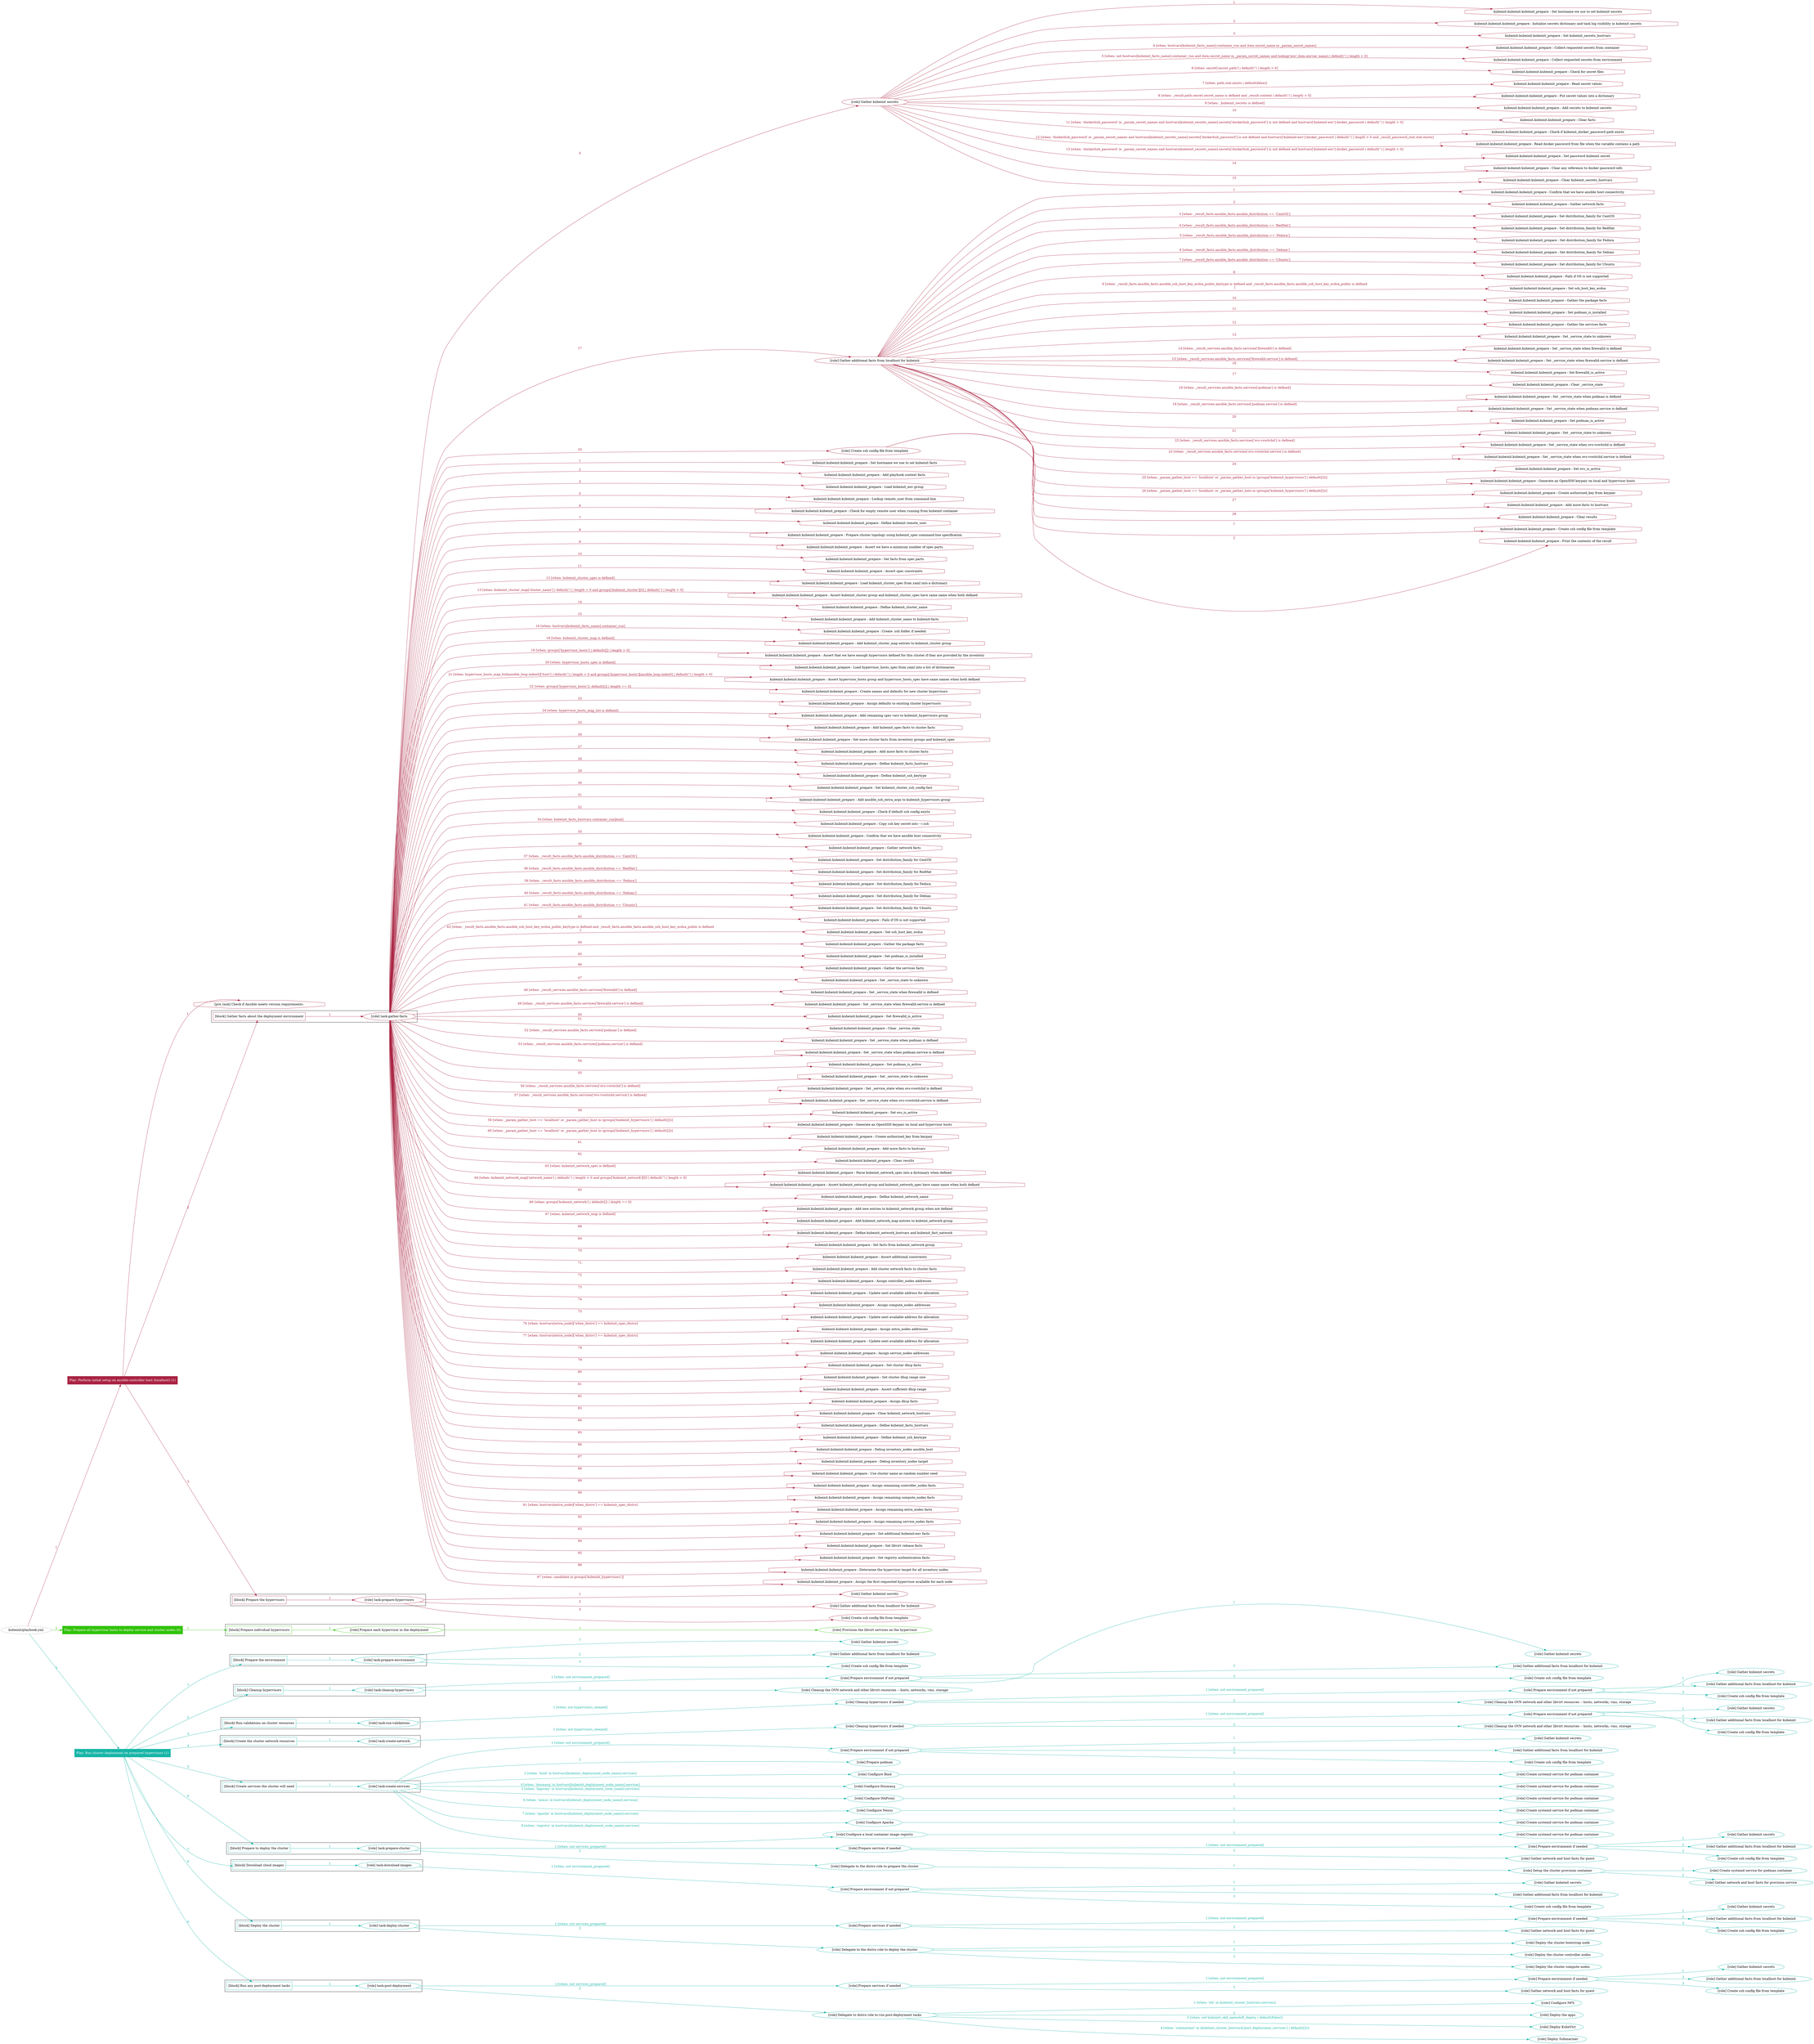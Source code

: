 digraph {
	graph [concentrate=true ordering=in rankdir=LR ratio=fill]
	edge [esep=5 sep=10]
	"kubeinit/playbook.yml" [URL="/home/runner/work/kubeinit/kubeinit/kubeinit/playbook.yml" id=playbook_50dfff13 style=dotted]
	play_1cd2a44f [label="Play: Perform initial setup on ansible-controller host (localhost) (1)" URL="/home/runner/work/kubeinit/kubeinit/kubeinit/playbook.yml" color="#a92342" fontcolor="#ffffff" id=play_1cd2a44f shape=box style=filled tooltip=localhost]
	"kubeinit/playbook.yml" -> play_1cd2a44f [label="1 " color="#a92342" fontcolor="#a92342" id=edge_f084eb4a labeltooltip="1 " tooltip="1 "]
	subgraph "Gather kubeinit secrets" {
		role_18317899 [label="[role] Gather kubeinit secrets" URL="/home/runner/.ansible/collections/ansible_collections/kubeinit/kubeinit/roles/kubeinit_prepare/tasks/gather_kubeinit_facts.yml" color="#a92342" id=role_18317899 tooltip="Gather kubeinit secrets"]
		task_f20bcff0 [label="kubeinit.kubeinit.kubeinit_prepare : Set hostname we use to set kubeinit secrets" URL="/home/runner/.ansible/collections/ansible_collections/kubeinit/kubeinit/roles/kubeinit_prepare/tasks/gather_kubeinit_secrets.yml" color="#a92342" id=task_f20bcff0 shape=octagon tooltip="kubeinit.kubeinit.kubeinit_prepare : Set hostname we use to set kubeinit secrets"]
		role_18317899 -> task_f20bcff0 [label="1 " color="#a92342" fontcolor="#a92342" id=edge_b9fb8a68 labeltooltip="1 " tooltip="1 "]
		task_8b1da2c4 [label="kubeinit.kubeinit.kubeinit_prepare : Initialize secrets dictionary and task log visibility in kubeinit secrets" URL="/home/runner/.ansible/collections/ansible_collections/kubeinit/kubeinit/roles/kubeinit_prepare/tasks/gather_kubeinit_secrets.yml" color="#a92342" id=task_8b1da2c4 shape=octagon tooltip="kubeinit.kubeinit.kubeinit_prepare : Initialize secrets dictionary and task log visibility in kubeinit secrets"]
		role_18317899 -> task_8b1da2c4 [label="2 " color="#a92342" fontcolor="#a92342" id=edge_6a359952 labeltooltip="2 " tooltip="2 "]
		task_3754b7f2 [label="kubeinit.kubeinit.kubeinit_prepare : Set kubeinit_secrets_hostvars" URL="/home/runner/.ansible/collections/ansible_collections/kubeinit/kubeinit/roles/kubeinit_prepare/tasks/gather_kubeinit_secrets.yml" color="#a92342" id=task_3754b7f2 shape=octagon tooltip="kubeinit.kubeinit.kubeinit_prepare : Set kubeinit_secrets_hostvars"]
		role_18317899 -> task_3754b7f2 [label="3 " color="#a92342" fontcolor="#a92342" id=edge_51b4badc labeltooltip="3 " tooltip="3 "]
		task_e7b32990 [label="kubeinit.kubeinit.kubeinit_prepare : Collect requested secrets from container" URL="/home/runner/.ansible/collections/ansible_collections/kubeinit/kubeinit/roles/kubeinit_prepare/tasks/gather_kubeinit_secrets.yml" color="#a92342" id=task_e7b32990 shape=octagon tooltip="kubeinit.kubeinit.kubeinit_prepare : Collect requested secrets from container"]
		role_18317899 -> task_e7b32990 [label="4 [when: hostvars[kubeinit_facts_name].container_run and item.secret_name in _param_secret_names]" color="#a92342" fontcolor="#a92342" id=edge_76be33b2 labeltooltip="4 [when: hostvars[kubeinit_facts_name].container_run and item.secret_name in _param_secret_names]" tooltip="4 [when: hostvars[kubeinit_facts_name].container_run and item.secret_name in _param_secret_names]"]
		task_9b043a4b [label="kubeinit.kubeinit.kubeinit_prepare : Collect requested secrets from environment" URL="/home/runner/.ansible/collections/ansible_collections/kubeinit/kubeinit/roles/kubeinit_prepare/tasks/gather_kubeinit_secrets.yml" color="#a92342" id=task_9b043a4b shape=octagon tooltip="kubeinit.kubeinit.kubeinit_prepare : Collect requested secrets from environment"]
		role_18317899 -> task_9b043a4b [label="5 [when: not hostvars[kubeinit_facts_name].container_run and item.secret_name in _param_secret_names and lookup('env',item.envvar_name) | default('') | length > 0]" color="#a92342" fontcolor="#a92342" id=edge_adab59b9 labeltooltip="5 [when: not hostvars[kubeinit_facts_name].container_run and item.secret_name in _param_secret_names and lookup('env',item.envvar_name) | default('') | length > 0]" tooltip="5 [when: not hostvars[kubeinit_facts_name].container_run and item.secret_name in _param_secret_names and lookup('env',item.envvar_name) | default('') | length > 0]"]
		task_565d4d2e [label="kubeinit.kubeinit.kubeinit_prepare : Check for secret files" URL="/home/runner/.ansible/collections/ansible_collections/kubeinit/kubeinit/roles/kubeinit_prepare/tasks/gather_kubeinit_secrets.yml" color="#a92342" id=task_565d4d2e shape=octagon tooltip="kubeinit.kubeinit.kubeinit_prepare : Check for secret files"]
		role_18317899 -> task_565d4d2e [label="6 [when: secret['secret_path'] | default('') | length > 0]" color="#a92342" fontcolor="#a92342" id=edge_03b00eee labeltooltip="6 [when: secret['secret_path'] | default('') | length > 0]" tooltip="6 [when: secret['secret_path'] | default('') | length > 0]"]
		task_ef056008 [label="kubeinit.kubeinit.kubeinit_prepare : Read secret values" URL="/home/runner/.ansible/collections/ansible_collections/kubeinit/kubeinit/roles/kubeinit_prepare/tasks/gather_kubeinit_secrets.yml" color="#a92342" id=task_ef056008 shape=octagon tooltip="kubeinit.kubeinit.kubeinit_prepare : Read secret values"]
		role_18317899 -> task_ef056008 [label="7 [when: path.stat.exists | default(false)]" color="#a92342" fontcolor="#a92342" id=edge_47a6c395 labeltooltip="7 [when: path.stat.exists | default(false)]" tooltip="7 [when: path.stat.exists | default(false)]"]
		task_1c27ee6d [label="kubeinit.kubeinit.kubeinit_prepare : Put secret values into a dictionary" URL="/home/runner/.ansible/collections/ansible_collections/kubeinit/kubeinit/roles/kubeinit_prepare/tasks/gather_kubeinit_secrets.yml" color="#a92342" id=task_1c27ee6d shape=octagon tooltip="kubeinit.kubeinit.kubeinit_prepare : Put secret values into a dictionary"]
		role_18317899 -> task_1c27ee6d [label="8 [when: _result.path.secret.secret_name is defined and _result.content | default('') | length > 0]" color="#a92342" fontcolor="#a92342" id=edge_fbc895a4 labeltooltip="8 [when: _result.path.secret.secret_name is defined and _result.content | default('') | length > 0]" tooltip="8 [when: _result.path.secret.secret_name is defined and _result.content | default('') | length > 0]"]
		task_47068a3e [label="kubeinit.kubeinit.kubeinit_prepare : Add secrets to kubeinit secrets" URL="/home/runner/.ansible/collections/ansible_collections/kubeinit/kubeinit/roles/kubeinit_prepare/tasks/gather_kubeinit_secrets.yml" color="#a92342" id=task_47068a3e shape=octagon tooltip="kubeinit.kubeinit.kubeinit_prepare : Add secrets to kubeinit secrets"]
		role_18317899 -> task_47068a3e [label="9 [when: _kubeinit_secrets is defined]" color="#a92342" fontcolor="#a92342" id=edge_60a46e97 labeltooltip="9 [when: _kubeinit_secrets is defined]" tooltip="9 [when: _kubeinit_secrets is defined]"]
		task_c76ad32b [label="kubeinit.kubeinit.kubeinit_prepare : Clear facts" URL="/home/runner/.ansible/collections/ansible_collections/kubeinit/kubeinit/roles/kubeinit_prepare/tasks/gather_kubeinit_secrets.yml" color="#a92342" id=task_c76ad32b shape=octagon tooltip="kubeinit.kubeinit.kubeinit_prepare : Clear facts"]
		role_18317899 -> task_c76ad32b [label="10 " color="#a92342" fontcolor="#a92342" id=edge_80472dc7 labeltooltip="10 " tooltip="10 "]
		task_df55b1a2 [label="kubeinit.kubeinit.kubeinit_prepare : Check if kubeinit_docker_password path exists" URL="/home/runner/.ansible/collections/ansible_collections/kubeinit/kubeinit/roles/kubeinit_prepare/tasks/gather_kubeinit_secrets.yml" color="#a92342" id=task_df55b1a2 shape=octagon tooltip="kubeinit.kubeinit.kubeinit_prepare : Check if kubeinit_docker_password path exists"]
		role_18317899 -> task_df55b1a2 [label="11 [when: 'dockerhub_password' in _param_secret_names and hostvars[kubeinit_secrets_name].secrets['dockerhub_password'] is not defined and hostvars['kubeinit-env'].docker_password | default('') | length > 0]" color="#a92342" fontcolor="#a92342" id=edge_a833b262 labeltooltip="11 [when: 'dockerhub_password' in _param_secret_names and hostvars[kubeinit_secrets_name].secrets['dockerhub_password'] is not defined and hostvars['kubeinit-env'].docker_password | default('') | length > 0]" tooltip="11 [when: 'dockerhub_password' in _param_secret_names and hostvars[kubeinit_secrets_name].secrets['dockerhub_password'] is not defined and hostvars['kubeinit-env'].docker_password | default('') | length > 0]"]
		task_525c6eb0 [label="kubeinit.kubeinit.kubeinit_prepare : Read docker password from file when the variable contains a path" URL="/home/runner/.ansible/collections/ansible_collections/kubeinit/kubeinit/roles/kubeinit_prepare/tasks/gather_kubeinit_secrets.yml" color="#a92342" id=task_525c6eb0 shape=octagon tooltip="kubeinit.kubeinit.kubeinit_prepare : Read docker password from file when the variable contains a path"]
		role_18317899 -> task_525c6eb0 [label="12 [when: 'dockerhub_password' in _param_secret_names and hostvars[kubeinit_secrets_name].secrets['dockerhub_password'] is not defined and hostvars['kubeinit-env'].docker_password | default('') | length > 0 and _result_password_stat.stat.exists]" color="#a92342" fontcolor="#a92342" id=edge_3f7b95a2 labeltooltip="12 [when: 'dockerhub_password' in _param_secret_names and hostvars[kubeinit_secrets_name].secrets['dockerhub_password'] is not defined and hostvars['kubeinit-env'].docker_password | default('') | length > 0 and _result_password_stat.stat.exists]" tooltip="12 [when: 'dockerhub_password' in _param_secret_names and hostvars[kubeinit_secrets_name].secrets['dockerhub_password'] is not defined and hostvars['kubeinit-env'].docker_password | default('') | length > 0 and _result_password_stat.stat.exists]"]
		task_a65b7218 [label="kubeinit.kubeinit.kubeinit_prepare : Set password kubeinit secret" URL="/home/runner/.ansible/collections/ansible_collections/kubeinit/kubeinit/roles/kubeinit_prepare/tasks/gather_kubeinit_secrets.yml" color="#a92342" id=task_a65b7218 shape=octagon tooltip="kubeinit.kubeinit.kubeinit_prepare : Set password kubeinit secret"]
		role_18317899 -> task_a65b7218 [label="13 [when: 'dockerhub_password' in _param_secret_names and hostvars[kubeinit_secrets_name].secrets['dockerhub_password'] is not defined and hostvars['kubeinit-env'].docker_password | default('') | length > 0]" color="#a92342" fontcolor="#a92342" id=edge_c80b5f32 labeltooltip="13 [when: 'dockerhub_password' in _param_secret_names and hostvars[kubeinit_secrets_name].secrets['dockerhub_password'] is not defined and hostvars['kubeinit-env'].docker_password | default('') | length > 0]" tooltip="13 [when: 'dockerhub_password' in _param_secret_names and hostvars[kubeinit_secrets_name].secrets['dockerhub_password'] is not defined and hostvars['kubeinit-env'].docker_password | default('') | length > 0]"]
		task_16b1ad3c [label="kubeinit.kubeinit.kubeinit_prepare : Clear any reference to docker password info" URL="/home/runner/.ansible/collections/ansible_collections/kubeinit/kubeinit/roles/kubeinit_prepare/tasks/gather_kubeinit_secrets.yml" color="#a92342" id=task_16b1ad3c shape=octagon tooltip="kubeinit.kubeinit.kubeinit_prepare : Clear any reference to docker password info"]
		role_18317899 -> task_16b1ad3c [label="14 " color="#a92342" fontcolor="#a92342" id=edge_2d65ff7e labeltooltip="14 " tooltip="14 "]
		task_5147e2ca [label="kubeinit.kubeinit.kubeinit_prepare : Clear kubeinit_secrets_hostvars" URL="/home/runner/.ansible/collections/ansible_collections/kubeinit/kubeinit/roles/kubeinit_prepare/tasks/gather_kubeinit_secrets.yml" color="#a92342" id=task_5147e2ca shape=octagon tooltip="kubeinit.kubeinit.kubeinit_prepare : Clear kubeinit_secrets_hostvars"]
		role_18317899 -> task_5147e2ca [label="15 " color="#a92342" fontcolor="#a92342" id=edge_7aaf4d55 labeltooltip="15 " tooltip="15 "]
	}
	subgraph "Gather additional facts from localhost for kubeinit" {
		role_d78858ea [label="[role] Gather additional facts from localhost for kubeinit" URL="/home/runner/.ansible/collections/ansible_collections/kubeinit/kubeinit/roles/kubeinit_prepare/tasks/gather_kubeinit_facts.yml" color="#a92342" id=role_d78858ea tooltip="Gather additional facts from localhost for kubeinit"]
		task_408c351b [label="kubeinit.kubeinit.kubeinit_prepare : Confirm that we have ansible host connectivity" URL="/home/runner/.ansible/collections/ansible_collections/kubeinit/kubeinit/roles/kubeinit_prepare/tasks/gather_host_facts.yml" color="#a92342" id=task_408c351b shape=octagon tooltip="kubeinit.kubeinit.kubeinit_prepare : Confirm that we have ansible host connectivity"]
		role_d78858ea -> task_408c351b [label="1 " color="#a92342" fontcolor="#a92342" id=edge_245cca12 labeltooltip="1 " tooltip="1 "]
		task_79850b76 [label="kubeinit.kubeinit.kubeinit_prepare : Gather network facts" URL="/home/runner/.ansible/collections/ansible_collections/kubeinit/kubeinit/roles/kubeinit_prepare/tasks/gather_host_facts.yml" color="#a92342" id=task_79850b76 shape=octagon tooltip="kubeinit.kubeinit.kubeinit_prepare : Gather network facts"]
		role_d78858ea -> task_79850b76 [label="2 " color="#a92342" fontcolor="#a92342" id=edge_ddc48f0c labeltooltip="2 " tooltip="2 "]
		task_73dd3e21 [label="kubeinit.kubeinit.kubeinit_prepare : Set distribution_family for CentOS" URL="/home/runner/.ansible/collections/ansible_collections/kubeinit/kubeinit/roles/kubeinit_prepare/tasks/gather_host_facts.yml" color="#a92342" id=task_73dd3e21 shape=octagon tooltip="kubeinit.kubeinit.kubeinit_prepare : Set distribution_family for CentOS"]
		role_d78858ea -> task_73dd3e21 [label="3 [when: _result_facts.ansible_facts.ansible_distribution == 'CentOS']" color="#a92342" fontcolor="#a92342" id=edge_fd649e80 labeltooltip="3 [when: _result_facts.ansible_facts.ansible_distribution == 'CentOS']" tooltip="3 [when: _result_facts.ansible_facts.ansible_distribution == 'CentOS']"]
		task_0ff2d42c [label="kubeinit.kubeinit.kubeinit_prepare : Set distribution_family for RedHat" URL="/home/runner/.ansible/collections/ansible_collections/kubeinit/kubeinit/roles/kubeinit_prepare/tasks/gather_host_facts.yml" color="#a92342" id=task_0ff2d42c shape=octagon tooltip="kubeinit.kubeinit.kubeinit_prepare : Set distribution_family for RedHat"]
		role_d78858ea -> task_0ff2d42c [label="4 [when: _result_facts.ansible_facts.ansible_distribution == 'RedHat']" color="#a92342" fontcolor="#a92342" id=edge_6d3f44f0 labeltooltip="4 [when: _result_facts.ansible_facts.ansible_distribution == 'RedHat']" tooltip="4 [when: _result_facts.ansible_facts.ansible_distribution == 'RedHat']"]
		task_75a479af [label="kubeinit.kubeinit.kubeinit_prepare : Set distribution_family for Fedora" URL="/home/runner/.ansible/collections/ansible_collections/kubeinit/kubeinit/roles/kubeinit_prepare/tasks/gather_host_facts.yml" color="#a92342" id=task_75a479af shape=octagon tooltip="kubeinit.kubeinit.kubeinit_prepare : Set distribution_family for Fedora"]
		role_d78858ea -> task_75a479af [label="5 [when: _result_facts.ansible_facts.ansible_distribution == 'Fedora']" color="#a92342" fontcolor="#a92342" id=edge_987e192b labeltooltip="5 [when: _result_facts.ansible_facts.ansible_distribution == 'Fedora']" tooltip="5 [when: _result_facts.ansible_facts.ansible_distribution == 'Fedora']"]
		task_e2daf83a [label="kubeinit.kubeinit.kubeinit_prepare : Set distribution_family for Debian" URL="/home/runner/.ansible/collections/ansible_collections/kubeinit/kubeinit/roles/kubeinit_prepare/tasks/gather_host_facts.yml" color="#a92342" id=task_e2daf83a shape=octagon tooltip="kubeinit.kubeinit.kubeinit_prepare : Set distribution_family for Debian"]
		role_d78858ea -> task_e2daf83a [label="6 [when: _result_facts.ansible_facts.ansible_distribution == 'Debian']" color="#a92342" fontcolor="#a92342" id=edge_1cc01f85 labeltooltip="6 [when: _result_facts.ansible_facts.ansible_distribution == 'Debian']" tooltip="6 [when: _result_facts.ansible_facts.ansible_distribution == 'Debian']"]
		task_6e1405c9 [label="kubeinit.kubeinit.kubeinit_prepare : Set distribution_family for Ubuntu" URL="/home/runner/.ansible/collections/ansible_collections/kubeinit/kubeinit/roles/kubeinit_prepare/tasks/gather_host_facts.yml" color="#a92342" id=task_6e1405c9 shape=octagon tooltip="kubeinit.kubeinit.kubeinit_prepare : Set distribution_family for Ubuntu"]
		role_d78858ea -> task_6e1405c9 [label="7 [when: _result_facts.ansible_facts.ansible_distribution == 'Ubuntu']" color="#a92342" fontcolor="#a92342" id=edge_0eb1370f labeltooltip="7 [when: _result_facts.ansible_facts.ansible_distribution == 'Ubuntu']" tooltip="7 [when: _result_facts.ansible_facts.ansible_distribution == 'Ubuntu']"]
		task_b435f28b [label="kubeinit.kubeinit.kubeinit_prepare : Fails if OS is not supported" URL="/home/runner/.ansible/collections/ansible_collections/kubeinit/kubeinit/roles/kubeinit_prepare/tasks/gather_host_facts.yml" color="#a92342" id=task_b435f28b shape=octagon tooltip="kubeinit.kubeinit.kubeinit_prepare : Fails if OS is not supported"]
		role_d78858ea -> task_b435f28b [label="8 " color="#a92342" fontcolor="#a92342" id=edge_90e755a6 labeltooltip="8 " tooltip="8 "]
		task_1e0eb42f [label="kubeinit.kubeinit.kubeinit_prepare : Set ssh_host_key_ecdsa" URL="/home/runner/.ansible/collections/ansible_collections/kubeinit/kubeinit/roles/kubeinit_prepare/tasks/gather_host_facts.yml" color="#a92342" id=task_1e0eb42f shape=octagon tooltip="kubeinit.kubeinit.kubeinit_prepare : Set ssh_host_key_ecdsa"]
		role_d78858ea -> task_1e0eb42f [label="9 [when: _result_facts.ansible_facts.ansible_ssh_host_key_ecdsa_public_keytype is defined and _result_facts.ansible_facts.ansible_ssh_host_key_ecdsa_public is defined
]" color="#a92342" fontcolor="#a92342" id=edge_7162d09c labeltooltip="9 [when: _result_facts.ansible_facts.ansible_ssh_host_key_ecdsa_public_keytype is defined and _result_facts.ansible_facts.ansible_ssh_host_key_ecdsa_public is defined
]" tooltip="9 [when: _result_facts.ansible_facts.ansible_ssh_host_key_ecdsa_public_keytype is defined and _result_facts.ansible_facts.ansible_ssh_host_key_ecdsa_public is defined
]"]
		task_df6b8cb1 [label="kubeinit.kubeinit.kubeinit_prepare : Gather the package facts" URL="/home/runner/.ansible/collections/ansible_collections/kubeinit/kubeinit/roles/kubeinit_prepare/tasks/gather_host_facts.yml" color="#a92342" id=task_df6b8cb1 shape=octagon tooltip="kubeinit.kubeinit.kubeinit_prepare : Gather the package facts"]
		role_d78858ea -> task_df6b8cb1 [label="10 " color="#a92342" fontcolor="#a92342" id=edge_ba3e77e6 labeltooltip="10 " tooltip="10 "]
		task_aecfdbd5 [label="kubeinit.kubeinit.kubeinit_prepare : Set podman_is_installed" URL="/home/runner/.ansible/collections/ansible_collections/kubeinit/kubeinit/roles/kubeinit_prepare/tasks/gather_host_facts.yml" color="#a92342" id=task_aecfdbd5 shape=octagon tooltip="kubeinit.kubeinit.kubeinit_prepare : Set podman_is_installed"]
		role_d78858ea -> task_aecfdbd5 [label="11 " color="#a92342" fontcolor="#a92342" id=edge_f549985d labeltooltip="11 " tooltip="11 "]
		task_3de0d03d [label="kubeinit.kubeinit.kubeinit_prepare : Gather the services facts" URL="/home/runner/.ansible/collections/ansible_collections/kubeinit/kubeinit/roles/kubeinit_prepare/tasks/gather_host_facts.yml" color="#a92342" id=task_3de0d03d shape=octagon tooltip="kubeinit.kubeinit.kubeinit_prepare : Gather the services facts"]
		role_d78858ea -> task_3de0d03d [label="12 " color="#a92342" fontcolor="#a92342" id=edge_f3f8cf7e labeltooltip="12 " tooltip="12 "]
		task_7ee48646 [label="kubeinit.kubeinit.kubeinit_prepare : Set _service_state to unknown" URL="/home/runner/.ansible/collections/ansible_collections/kubeinit/kubeinit/roles/kubeinit_prepare/tasks/gather_host_facts.yml" color="#a92342" id=task_7ee48646 shape=octagon tooltip="kubeinit.kubeinit.kubeinit_prepare : Set _service_state to unknown"]
		role_d78858ea -> task_7ee48646 [label="13 " color="#a92342" fontcolor="#a92342" id=edge_75ddfce2 labeltooltip="13 " tooltip="13 "]
		task_46b61f63 [label="kubeinit.kubeinit.kubeinit_prepare : Set _service_state when firewalld is defined" URL="/home/runner/.ansible/collections/ansible_collections/kubeinit/kubeinit/roles/kubeinit_prepare/tasks/gather_host_facts.yml" color="#a92342" id=task_46b61f63 shape=octagon tooltip="kubeinit.kubeinit.kubeinit_prepare : Set _service_state when firewalld is defined"]
		role_d78858ea -> task_46b61f63 [label="14 [when: _result_services.ansible_facts.services['firewalld'] is defined]" color="#a92342" fontcolor="#a92342" id=edge_59e32eaf labeltooltip="14 [when: _result_services.ansible_facts.services['firewalld'] is defined]" tooltip="14 [when: _result_services.ansible_facts.services['firewalld'] is defined]"]
		task_e99ca2d9 [label="kubeinit.kubeinit.kubeinit_prepare : Set _service_state when firewalld.service is defined" URL="/home/runner/.ansible/collections/ansible_collections/kubeinit/kubeinit/roles/kubeinit_prepare/tasks/gather_host_facts.yml" color="#a92342" id=task_e99ca2d9 shape=octagon tooltip="kubeinit.kubeinit.kubeinit_prepare : Set _service_state when firewalld.service is defined"]
		role_d78858ea -> task_e99ca2d9 [label="15 [when: _result_services.ansible_facts.services['firewalld.service'] is defined]" color="#a92342" fontcolor="#a92342" id=edge_a1540dea labeltooltip="15 [when: _result_services.ansible_facts.services['firewalld.service'] is defined]" tooltip="15 [when: _result_services.ansible_facts.services['firewalld.service'] is defined]"]
		task_a9dec615 [label="kubeinit.kubeinit.kubeinit_prepare : Set firewalld_is_active" URL="/home/runner/.ansible/collections/ansible_collections/kubeinit/kubeinit/roles/kubeinit_prepare/tasks/gather_host_facts.yml" color="#a92342" id=task_a9dec615 shape=octagon tooltip="kubeinit.kubeinit.kubeinit_prepare : Set firewalld_is_active"]
		role_d78858ea -> task_a9dec615 [label="16 " color="#a92342" fontcolor="#a92342" id=edge_e3e23ecd labeltooltip="16 " tooltip="16 "]
		task_166d8112 [label="kubeinit.kubeinit.kubeinit_prepare : Clear _service_state" URL="/home/runner/.ansible/collections/ansible_collections/kubeinit/kubeinit/roles/kubeinit_prepare/tasks/gather_host_facts.yml" color="#a92342" id=task_166d8112 shape=octagon tooltip="kubeinit.kubeinit.kubeinit_prepare : Clear _service_state"]
		role_d78858ea -> task_166d8112 [label="17 " color="#a92342" fontcolor="#a92342" id=edge_e012b4c8 labeltooltip="17 " tooltip="17 "]
		task_f5b0b376 [label="kubeinit.kubeinit.kubeinit_prepare : Set _service_state when podman is defined" URL="/home/runner/.ansible/collections/ansible_collections/kubeinit/kubeinit/roles/kubeinit_prepare/tasks/gather_host_facts.yml" color="#a92342" id=task_f5b0b376 shape=octagon tooltip="kubeinit.kubeinit.kubeinit_prepare : Set _service_state when podman is defined"]
		role_d78858ea -> task_f5b0b376 [label="18 [when: _result_services.ansible_facts.services['podman'] is defined]" color="#a92342" fontcolor="#a92342" id=edge_b73a346e labeltooltip="18 [when: _result_services.ansible_facts.services['podman'] is defined]" tooltip="18 [when: _result_services.ansible_facts.services['podman'] is defined]"]
		task_5c02579f [label="kubeinit.kubeinit.kubeinit_prepare : Set _service_state when podman.service is defined" URL="/home/runner/.ansible/collections/ansible_collections/kubeinit/kubeinit/roles/kubeinit_prepare/tasks/gather_host_facts.yml" color="#a92342" id=task_5c02579f shape=octagon tooltip="kubeinit.kubeinit.kubeinit_prepare : Set _service_state when podman.service is defined"]
		role_d78858ea -> task_5c02579f [label="19 [when: _result_services.ansible_facts.services['podman.service'] is defined]" color="#a92342" fontcolor="#a92342" id=edge_1ca238d1 labeltooltip="19 [when: _result_services.ansible_facts.services['podman.service'] is defined]" tooltip="19 [when: _result_services.ansible_facts.services['podman.service'] is defined]"]
		task_256680f4 [label="kubeinit.kubeinit.kubeinit_prepare : Set podman_is_active" URL="/home/runner/.ansible/collections/ansible_collections/kubeinit/kubeinit/roles/kubeinit_prepare/tasks/gather_host_facts.yml" color="#a92342" id=task_256680f4 shape=octagon tooltip="kubeinit.kubeinit.kubeinit_prepare : Set podman_is_active"]
		role_d78858ea -> task_256680f4 [label="20 " color="#a92342" fontcolor="#a92342" id=edge_709b3976 labeltooltip="20 " tooltip="20 "]
		task_fbd702fd [label="kubeinit.kubeinit.kubeinit_prepare : Set _service_state to unknown" URL="/home/runner/.ansible/collections/ansible_collections/kubeinit/kubeinit/roles/kubeinit_prepare/tasks/gather_host_facts.yml" color="#a92342" id=task_fbd702fd shape=octagon tooltip="kubeinit.kubeinit.kubeinit_prepare : Set _service_state to unknown"]
		role_d78858ea -> task_fbd702fd [label="21 " color="#a92342" fontcolor="#a92342" id=edge_f484a63c labeltooltip="21 " tooltip="21 "]
		task_556136b5 [label="kubeinit.kubeinit.kubeinit_prepare : Set _service_state when ovs-vswitchd is defined" URL="/home/runner/.ansible/collections/ansible_collections/kubeinit/kubeinit/roles/kubeinit_prepare/tasks/gather_host_facts.yml" color="#a92342" id=task_556136b5 shape=octagon tooltip="kubeinit.kubeinit.kubeinit_prepare : Set _service_state when ovs-vswitchd is defined"]
		role_d78858ea -> task_556136b5 [label="22 [when: _result_services.ansible_facts.services['ovs-vswitchd'] is defined]" color="#a92342" fontcolor="#a92342" id=edge_e13c3bce labeltooltip="22 [when: _result_services.ansible_facts.services['ovs-vswitchd'] is defined]" tooltip="22 [when: _result_services.ansible_facts.services['ovs-vswitchd'] is defined]"]
		task_09d8d287 [label="kubeinit.kubeinit.kubeinit_prepare : Set _service_state when ovs-vswitchd.service is defined" URL="/home/runner/.ansible/collections/ansible_collections/kubeinit/kubeinit/roles/kubeinit_prepare/tasks/gather_host_facts.yml" color="#a92342" id=task_09d8d287 shape=octagon tooltip="kubeinit.kubeinit.kubeinit_prepare : Set _service_state when ovs-vswitchd.service is defined"]
		role_d78858ea -> task_09d8d287 [label="23 [when: _result_services.ansible_facts.services['ovs-vswitchd.service'] is defined]" color="#a92342" fontcolor="#a92342" id=edge_2182a743 labeltooltip="23 [when: _result_services.ansible_facts.services['ovs-vswitchd.service'] is defined]" tooltip="23 [when: _result_services.ansible_facts.services['ovs-vswitchd.service'] is defined]"]
		task_54d0c524 [label="kubeinit.kubeinit.kubeinit_prepare : Set ovs_is_active" URL="/home/runner/.ansible/collections/ansible_collections/kubeinit/kubeinit/roles/kubeinit_prepare/tasks/gather_host_facts.yml" color="#a92342" id=task_54d0c524 shape=octagon tooltip="kubeinit.kubeinit.kubeinit_prepare : Set ovs_is_active"]
		role_d78858ea -> task_54d0c524 [label="24 " color="#a92342" fontcolor="#a92342" id=edge_65ba9ff1 labeltooltip="24 " tooltip="24 "]
		task_67473ce6 [label="kubeinit.kubeinit.kubeinit_prepare : Generate an OpenSSH keypair on local and hypervisor hosts" URL="/home/runner/.ansible/collections/ansible_collections/kubeinit/kubeinit/roles/kubeinit_prepare/tasks/gather_host_facts.yml" color="#a92342" id=task_67473ce6 shape=octagon tooltip="kubeinit.kubeinit.kubeinit_prepare : Generate an OpenSSH keypair on local and hypervisor hosts"]
		role_d78858ea -> task_67473ce6 [label="25 [when: _param_gather_host == 'localhost' or _param_gather_host in (groups['kubeinit_hypervisors'] | default([]))]" color="#a92342" fontcolor="#a92342" id=edge_6d16de01 labeltooltip="25 [when: _param_gather_host == 'localhost' or _param_gather_host in (groups['kubeinit_hypervisors'] | default([]))]" tooltip="25 [when: _param_gather_host == 'localhost' or _param_gather_host in (groups['kubeinit_hypervisors'] | default([]))]"]
		task_705e510e [label="kubeinit.kubeinit.kubeinit_prepare : Create authorized_key from keypair" URL="/home/runner/.ansible/collections/ansible_collections/kubeinit/kubeinit/roles/kubeinit_prepare/tasks/gather_host_facts.yml" color="#a92342" id=task_705e510e shape=octagon tooltip="kubeinit.kubeinit.kubeinit_prepare : Create authorized_key from keypair"]
		role_d78858ea -> task_705e510e [label="26 [when: _param_gather_host == 'localhost' or _param_gather_host in (groups['kubeinit_hypervisors'] | default([]))]" color="#a92342" fontcolor="#a92342" id=edge_10e4c9b1 labeltooltip="26 [when: _param_gather_host == 'localhost' or _param_gather_host in (groups['kubeinit_hypervisors'] | default([]))]" tooltip="26 [when: _param_gather_host == 'localhost' or _param_gather_host in (groups['kubeinit_hypervisors'] | default([]))]"]
		task_650cacd4 [label="kubeinit.kubeinit.kubeinit_prepare : Add more facts to hostvars" URL="/home/runner/.ansible/collections/ansible_collections/kubeinit/kubeinit/roles/kubeinit_prepare/tasks/gather_host_facts.yml" color="#a92342" id=task_650cacd4 shape=octagon tooltip="kubeinit.kubeinit.kubeinit_prepare : Add more facts to hostvars"]
		role_d78858ea -> task_650cacd4 [label="27 " color="#a92342" fontcolor="#a92342" id=edge_c0605af2 labeltooltip="27 " tooltip="27 "]
		task_e429b47a [label="kubeinit.kubeinit.kubeinit_prepare : Clear results" URL="/home/runner/.ansible/collections/ansible_collections/kubeinit/kubeinit/roles/kubeinit_prepare/tasks/gather_host_facts.yml" color="#a92342" id=task_e429b47a shape=octagon tooltip="kubeinit.kubeinit.kubeinit_prepare : Clear results"]
		role_d78858ea -> task_e429b47a [label="28 " color="#a92342" fontcolor="#a92342" id=edge_47c1fc78 labeltooltip="28 " tooltip="28 "]
	}
	subgraph "Create ssh config file from template" {
		role_72e900b5 [label="[role] Create ssh config file from template" URL="/home/runner/.ansible/collections/ansible_collections/kubeinit/kubeinit/roles/kubeinit_prepare/tasks/gather_kubeinit_facts.yml" color="#a92342" id=role_72e900b5 tooltip="Create ssh config file from template"]
		task_d5f28c10 [label="kubeinit.kubeinit.kubeinit_prepare : Create ssh config file from template" URL="/home/runner/.ansible/collections/ansible_collections/kubeinit/kubeinit/roles/kubeinit_prepare/tasks/create_host_ssh_config.yml" color="#a92342" id=task_d5f28c10 shape=octagon tooltip="kubeinit.kubeinit.kubeinit_prepare : Create ssh config file from template"]
		role_72e900b5 -> task_d5f28c10 [label="1 " color="#a92342" fontcolor="#a92342" id=edge_2874cd94 labeltooltip="1 " tooltip="1 "]
		task_cdf914d3 [label="kubeinit.kubeinit.kubeinit_prepare : Print the contents of the result" URL="/home/runner/.ansible/collections/ansible_collections/kubeinit/kubeinit/roles/kubeinit_prepare/tasks/create_host_ssh_config.yml" color="#a92342" id=task_cdf914d3 shape=octagon tooltip="kubeinit.kubeinit.kubeinit_prepare : Print the contents of the result"]
		role_72e900b5 -> task_cdf914d3 [label="2 " color="#a92342" fontcolor="#a92342" id=edge_08a3b79b labeltooltip="2 " tooltip="2 "]
	}
	subgraph "task-gather-facts" {
		role_03ffae47 [label="[role] task-gather-facts" URL="/home/runner/work/kubeinit/kubeinit/kubeinit/playbook.yml" color="#a92342" id=role_03ffae47 tooltip="task-gather-facts"]
		task_d1928db5 [label="kubeinit.kubeinit.kubeinit_prepare : Set hostname we use to set kubeinit facts" URL="/home/runner/.ansible/collections/ansible_collections/kubeinit/kubeinit/roles/kubeinit_prepare/tasks/gather_kubeinit_facts.yml" color="#a92342" id=task_d1928db5 shape=octagon tooltip="kubeinit.kubeinit.kubeinit_prepare : Set hostname we use to set kubeinit facts"]
		role_03ffae47 -> task_d1928db5 [label="1 " color="#a92342" fontcolor="#a92342" id=edge_2fe52be9 labeltooltip="1 " tooltip="1 "]
		task_4857b9c0 [label="kubeinit.kubeinit.kubeinit_prepare : Add playbook context facts" URL="/home/runner/.ansible/collections/ansible_collections/kubeinit/kubeinit/roles/kubeinit_prepare/tasks/gather_kubeinit_facts.yml" color="#a92342" id=task_4857b9c0 shape=octagon tooltip="kubeinit.kubeinit.kubeinit_prepare : Add playbook context facts"]
		role_03ffae47 -> task_4857b9c0 [label="2 " color="#a92342" fontcolor="#a92342" id=edge_43dd24a5 labeltooltip="2 " tooltip="2 "]
		task_a73b4ca9 [label="kubeinit.kubeinit.kubeinit_prepare : Load kubeinit_env group" URL="/home/runner/.ansible/collections/ansible_collections/kubeinit/kubeinit/roles/kubeinit_prepare/tasks/gather_kubeinit_facts.yml" color="#a92342" id=task_a73b4ca9 shape=octagon tooltip="kubeinit.kubeinit.kubeinit_prepare : Load kubeinit_env group"]
		role_03ffae47 -> task_a73b4ca9 [label="3 " color="#a92342" fontcolor="#a92342" id=edge_40fa4c77 labeltooltip="3 " tooltip="3 "]
		role_03ffae47 -> role_18317899 [label="4 " color="#a92342" fontcolor="#a92342" id=edge_5e308a85 labeltooltip="4 " tooltip="4 "]
		task_3bab8da6 [label="kubeinit.kubeinit.kubeinit_prepare : Lookup remote_user from command-line" URL="/home/runner/.ansible/collections/ansible_collections/kubeinit/kubeinit/roles/kubeinit_prepare/tasks/gather_kubeinit_facts.yml" color="#a92342" id=task_3bab8da6 shape=octagon tooltip="kubeinit.kubeinit.kubeinit_prepare : Lookup remote_user from command-line"]
		role_03ffae47 -> task_3bab8da6 [label="5 " color="#a92342" fontcolor="#a92342" id=edge_1da8bbf5 labeltooltip="5 " tooltip="5 "]
		task_fab4b279 [label="kubeinit.kubeinit.kubeinit_prepare : Check for empty remote user when running from kubeinit container" URL="/home/runner/.ansible/collections/ansible_collections/kubeinit/kubeinit/roles/kubeinit_prepare/tasks/gather_kubeinit_facts.yml" color="#a92342" id=task_fab4b279 shape=octagon tooltip="kubeinit.kubeinit.kubeinit_prepare : Check for empty remote user when running from kubeinit container"]
		role_03ffae47 -> task_fab4b279 [label="6 " color="#a92342" fontcolor="#a92342" id=edge_42e68953 labeltooltip="6 " tooltip="6 "]
		task_5e64f057 [label="kubeinit.kubeinit.kubeinit_prepare : Define kubeinit remote_user" URL="/home/runner/.ansible/collections/ansible_collections/kubeinit/kubeinit/roles/kubeinit_prepare/tasks/gather_kubeinit_facts.yml" color="#a92342" id=task_5e64f057 shape=octagon tooltip="kubeinit.kubeinit.kubeinit_prepare : Define kubeinit remote_user"]
		role_03ffae47 -> task_5e64f057 [label="7 " color="#a92342" fontcolor="#a92342" id=edge_1ba2a5b5 labeltooltip="7 " tooltip="7 "]
		task_a6276b39 [label="kubeinit.kubeinit.kubeinit_prepare : Prepare cluster topology using kubeinit_spec command-line specification" URL="/home/runner/.ansible/collections/ansible_collections/kubeinit/kubeinit/roles/kubeinit_prepare/tasks/gather_kubeinit_facts.yml" color="#a92342" id=task_a6276b39 shape=octagon tooltip="kubeinit.kubeinit.kubeinit_prepare : Prepare cluster topology using kubeinit_spec command-line specification"]
		role_03ffae47 -> task_a6276b39 [label="8 " color="#a92342" fontcolor="#a92342" id=edge_4db5d81c labeltooltip="8 " tooltip="8 "]
		task_18ed46bf [label="kubeinit.kubeinit.kubeinit_prepare : Assert we have a minimum number of spec parts" URL="/home/runner/.ansible/collections/ansible_collections/kubeinit/kubeinit/roles/kubeinit_prepare/tasks/gather_kubeinit_facts.yml" color="#a92342" id=task_18ed46bf shape=octagon tooltip="kubeinit.kubeinit.kubeinit_prepare : Assert we have a minimum number of spec parts"]
		role_03ffae47 -> task_18ed46bf [label="9 " color="#a92342" fontcolor="#a92342" id=edge_f4bd40b4 labeltooltip="9 " tooltip="9 "]
		task_c0e9c80a [label="kubeinit.kubeinit.kubeinit_prepare : Set facts from spec parts" URL="/home/runner/.ansible/collections/ansible_collections/kubeinit/kubeinit/roles/kubeinit_prepare/tasks/gather_kubeinit_facts.yml" color="#a92342" id=task_c0e9c80a shape=octagon tooltip="kubeinit.kubeinit.kubeinit_prepare : Set facts from spec parts"]
		role_03ffae47 -> task_c0e9c80a [label="10 " color="#a92342" fontcolor="#a92342" id=edge_10b46ce5 labeltooltip="10 " tooltip="10 "]
		task_a5ea4f9d [label="kubeinit.kubeinit.kubeinit_prepare : Assert spec constraints" URL="/home/runner/.ansible/collections/ansible_collections/kubeinit/kubeinit/roles/kubeinit_prepare/tasks/gather_kubeinit_facts.yml" color="#a92342" id=task_a5ea4f9d shape=octagon tooltip="kubeinit.kubeinit.kubeinit_prepare : Assert spec constraints"]
		role_03ffae47 -> task_a5ea4f9d [label="11 " color="#a92342" fontcolor="#a92342" id=edge_d23abfc8 labeltooltip="11 " tooltip="11 "]
		task_5d4e33e3 [label="kubeinit.kubeinit.kubeinit_prepare : Load kubeinit_cluster_spec from yaml into a dictionary" URL="/home/runner/.ansible/collections/ansible_collections/kubeinit/kubeinit/roles/kubeinit_prepare/tasks/gather_kubeinit_facts.yml" color="#a92342" id=task_5d4e33e3 shape=octagon tooltip="kubeinit.kubeinit.kubeinit_prepare : Load kubeinit_cluster_spec from yaml into a dictionary"]
		role_03ffae47 -> task_5d4e33e3 [label="12 [when: kubeinit_cluster_spec is defined]" color="#a92342" fontcolor="#a92342" id=edge_1024afa3 labeltooltip="12 [when: kubeinit_cluster_spec is defined]" tooltip="12 [when: kubeinit_cluster_spec is defined]"]
		task_5a176e82 [label="kubeinit.kubeinit.kubeinit_prepare : Assert kubeinit_cluster group and kubeinit_cluster_spec have same name when both defined" URL="/home/runner/.ansible/collections/ansible_collections/kubeinit/kubeinit/roles/kubeinit_prepare/tasks/gather_kubeinit_facts.yml" color="#a92342" id=task_5a176e82 shape=octagon tooltip="kubeinit.kubeinit.kubeinit_prepare : Assert kubeinit_cluster group and kubeinit_cluster_spec have same name when both defined"]
		role_03ffae47 -> task_5a176e82 [label="13 [when: kubeinit_cluster_map['cluster_name'] | default('') | length > 0 and groups['kubeinit_cluster'][0] | default('') | length > 0]" color="#a92342" fontcolor="#a92342" id=edge_2ec03119 labeltooltip="13 [when: kubeinit_cluster_map['cluster_name'] | default('') | length > 0 and groups['kubeinit_cluster'][0] | default('') | length > 0]" tooltip="13 [when: kubeinit_cluster_map['cluster_name'] | default('') | length > 0 and groups['kubeinit_cluster'][0] | default('') | length > 0]"]
		task_6676fbc6 [label="kubeinit.kubeinit.kubeinit_prepare : Define kubeinit_cluster_name" URL="/home/runner/.ansible/collections/ansible_collections/kubeinit/kubeinit/roles/kubeinit_prepare/tasks/gather_kubeinit_facts.yml" color="#a92342" id=task_6676fbc6 shape=octagon tooltip="kubeinit.kubeinit.kubeinit_prepare : Define kubeinit_cluster_name"]
		role_03ffae47 -> task_6676fbc6 [label="14 " color="#a92342" fontcolor="#a92342" id=edge_439aedb1 labeltooltip="14 " tooltip="14 "]
		task_4d780ebf [label="kubeinit.kubeinit.kubeinit_prepare : Add kubeinit_cluster_name to kubeinit-facts" URL="/home/runner/.ansible/collections/ansible_collections/kubeinit/kubeinit/roles/kubeinit_prepare/tasks/gather_kubeinit_facts.yml" color="#a92342" id=task_4d780ebf shape=octagon tooltip="kubeinit.kubeinit.kubeinit_prepare : Add kubeinit_cluster_name to kubeinit-facts"]
		role_03ffae47 -> task_4d780ebf [label="15 " color="#a92342" fontcolor="#a92342" id=edge_aa1a4822 labeltooltip="15 " tooltip="15 "]
		task_ee45c97a [label="kubeinit.kubeinit.kubeinit_prepare : Create .ssh folder if needed" URL="/home/runner/.ansible/collections/ansible_collections/kubeinit/kubeinit/roles/kubeinit_prepare/tasks/gather_kubeinit_facts.yml" color="#a92342" id=task_ee45c97a shape=octagon tooltip="kubeinit.kubeinit.kubeinit_prepare : Create .ssh folder if needed"]
		role_03ffae47 -> task_ee45c97a [label="16 [when: hostvars[kubeinit_facts_name].container_run]" color="#a92342" fontcolor="#a92342" id=edge_68cd76e8 labeltooltip="16 [when: hostvars[kubeinit_facts_name].container_run]" tooltip="16 [when: hostvars[kubeinit_facts_name].container_run]"]
		role_03ffae47 -> role_d78858ea [label="17 " color="#a92342" fontcolor="#a92342" id=edge_21fab7ce labeltooltip="17 " tooltip="17 "]
		task_58cb7c0c [label="kubeinit.kubeinit.kubeinit_prepare : Add kubeinit_cluster_map entries to kubeinit_cluster group" URL="/home/runner/.ansible/collections/ansible_collections/kubeinit/kubeinit/roles/kubeinit_prepare/tasks/gather_kubeinit_facts.yml" color="#a92342" id=task_58cb7c0c shape=octagon tooltip="kubeinit.kubeinit.kubeinit_prepare : Add kubeinit_cluster_map entries to kubeinit_cluster group"]
		role_03ffae47 -> task_58cb7c0c [label="18 [when: kubeinit_cluster_map is defined]" color="#a92342" fontcolor="#a92342" id=edge_c5777ae3 labeltooltip="18 [when: kubeinit_cluster_map is defined]" tooltip="18 [when: kubeinit_cluster_map is defined]"]
		task_07962ac7 [label="kubeinit.kubeinit.kubeinit_prepare : Assert that we have enough hypervisors defined for this cluster if they are provided by the inventory" URL="/home/runner/.ansible/collections/ansible_collections/kubeinit/kubeinit/roles/kubeinit_prepare/tasks/gather_kubeinit_facts.yml" color="#a92342" id=task_07962ac7 shape=octagon tooltip="kubeinit.kubeinit.kubeinit_prepare : Assert that we have enough hypervisors defined for this cluster if they are provided by the inventory"]
		role_03ffae47 -> task_07962ac7 [label="19 [when: groups['hypervisor_hosts'] | default([]) | length > 0]" color="#a92342" fontcolor="#a92342" id=edge_6120d396 labeltooltip="19 [when: groups['hypervisor_hosts'] | default([]) | length > 0]" tooltip="19 [when: groups['hypervisor_hosts'] | default([]) | length > 0]"]
		task_e86f54a8 [label="kubeinit.kubeinit.kubeinit_prepare : Load hypervisor_hosts_spec from yaml into a list of dictionaries" URL="/home/runner/.ansible/collections/ansible_collections/kubeinit/kubeinit/roles/kubeinit_prepare/tasks/gather_kubeinit_facts.yml" color="#a92342" id=task_e86f54a8 shape=octagon tooltip="kubeinit.kubeinit.kubeinit_prepare : Load hypervisor_hosts_spec from yaml into a list of dictionaries"]
		role_03ffae47 -> task_e86f54a8 [label="20 [when: hypervisor_hosts_spec is defined]" color="#a92342" fontcolor="#a92342" id=edge_099ac36d labeltooltip="20 [when: hypervisor_hosts_spec is defined]" tooltip="20 [when: hypervisor_hosts_spec is defined]"]
		task_b3b7664b [label="kubeinit.kubeinit.kubeinit_prepare : Assert hypervisor_hosts group and hypervisor_hosts_spec have same names when both defined" URL="/home/runner/.ansible/collections/ansible_collections/kubeinit/kubeinit/roles/kubeinit_prepare/tasks/gather_kubeinit_facts.yml" color="#a92342" id=task_b3b7664b shape=octagon tooltip="kubeinit.kubeinit.kubeinit_prepare : Assert hypervisor_hosts group and hypervisor_hosts_spec have same names when both defined"]
		role_03ffae47 -> task_b3b7664b [label="21 [when: hypervisor_hosts_map_list[ansible_loop.index0]['host'] | default('') | length > 0 and groups['hypervisor_hosts'][ansible_loop.index0] | default('') | length > 0]" color="#a92342" fontcolor="#a92342" id=edge_311a8072 labeltooltip="21 [when: hypervisor_hosts_map_list[ansible_loop.index0]['host'] | default('') | length > 0 and groups['hypervisor_hosts'][ansible_loop.index0] | default('') | length > 0]" tooltip="21 [when: hypervisor_hosts_map_list[ansible_loop.index0]['host'] | default('') | length > 0 and groups['hypervisor_hosts'][ansible_loop.index0] | default('') | length > 0]"]
		task_d8931c90 [label="kubeinit.kubeinit.kubeinit_prepare : Create names and defaults for new cluster hypervisors" URL="/home/runner/.ansible/collections/ansible_collections/kubeinit/kubeinit/roles/kubeinit_prepare/tasks/gather_kubeinit_facts.yml" color="#a92342" id=task_d8931c90 shape=octagon tooltip="kubeinit.kubeinit.kubeinit_prepare : Create names and defaults for new cluster hypervisors"]
		role_03ffae47 -> task_d8931c90 [label="22 [when: groups['hypervisor_hosts'] | default([]) | length == 0]" color="#a92342" fontcolor="#a92342" id=edge_962f1e2a labeltooltip="22 [when: groups['hypervisor_hosts'] | default([]) | length == 0]" tooltip="22 [when: groups['hypervisor_hosts'] | default([]) | length == 0]"]
		task_23625618 [label="kubeinit.kubeinit.kubeinit_prepare : Assign defaults to existing cluster hypervisors" URL="/home/runner/.ansible/collections/ansible_collections/kubeinit/kubeinit/roles/kubeinit_prepare/tasks/gather_kubeinit_facts.yml" color="#a92342" id=task_23625618 shape=octagon tooltip="kubeinit.kubeinit.kubeinit_prepare : Assign defaults to existing cluster hypervisors"]
		role_03ffae47 -> task_23625618 [label="23 " color="#a92342" fontcolor="#a92342" id=edge_306dd445 labeltooltip="23 " tooltip="23 "]
		task_2da9ee79 [label="kubeinit.kubeinit.kubeinit_prepare : Add remaining spec vars to kubeinit_hypervisors group" URL="/home/runner/.ansible/collections/ansible_collections/kubeinit/kubeinit/roles/kubeinit_prepare/tasks/gather_kubeinit_facts.yml" color="#a92342" id=task_2da9ee79 shape=octagon tooltip="kubeinit.kubeinit.kubeinit_prepare : Add remaining spec vars to kubeinit_hypervisors group"]
		role_03ffae47 -> task_2da9ee79 [label="24 [when: hypervisor_hosts_map_list is defined]" color="#a92342" fontcolor="#a92342" id=edge_c6ff7c68 labeltooltip="24 [when: hypervisor_hosts_map_list is defined]" tooltip="24 [when: hypervisor_hosts_map_list is defined]"]
		task_9cee64ad [label="kubeinit.kubeinit.kubeinit_prepare : Add kubeinit_spec facts to cluster facts" URL="/home/runner/.ansible/collections/ansible_collections/kubeinit/kubeinit/roles/kubeinit_prepare/tasks/gather_kubeinit_facts.yml" color="#a92342" id=task_9cee64ad shape=octagon tooltip="kubeinit.kubeinit.kubeinit_prepare : Add kubeinit_spec facts to cluster facts"]
		role_03ffae47 -> task_9cee64ad [label="25 " color="#a92342" fontcolor="#a92342" id=edge_d1542e4a labeltooltip="25 " tooltip="25 "]
		task_62a6d49c [label="kubeinit.kubeinit.kubeinit_prepare : Set more cluster facts from inventory groups and kubeinit_spec" URL="/home/runner/.ansible/collections/ansible_collections/kubeinit/kubeinit/roles/kubeinit_prepare/tasks/gather_kubeinit_facts.yml" color="#a92342" id=task_62a6d49c shape=octagon tooltip="kubeinit.kubeinit.kubeinit_prepare : Set more cluster facts from inventory groups and kubeinit_spec"]
		role_03ffae47 -> task_62a6d49c [label="26 " color="#a92342" fontcolor="#a92342" id=edge_1ec1e1bb labeltooltip="26 " tooltip="26 "]
		task_74b4cd7a [label="kubeinit.kubeinit.kubeinit_prepare : Add more facts to cluster facts" URL="/home/runner/.ansible/collections/ansible_collections/kubeinit/kubeinit/roles/kubeinit_prepare/tasks/gather_kubeinit_facts.yml" color="#a92342" id=task_74b4cd7a shape=octagon tooltip="kubeinit.kubeinit.kubeinit_prepare : Add more facts to cluster facts"]
		role_03ffae47 -> task_74b4cd7a [label="27 " color="#a92342" fontcolor="#a92342" id=edge_e51d14fb labeltooltip="27 " tooltip="27 "]
		task_cf95500d [label="kubeinit.kubeinit.kubeinit_prepare : Define kubeinit_facts_hostvars" URL="/home/runner/.ansible/collections/ansible_collections/kubeinit/kubeinit/roles/kubeinit_prepare/tasks/gather_kubeinit_facts.yml" color="#a92342" id=task_cf95500d shape=octagon tooltip="kubeinit.kubeinit.kubeinit_prepare : Define kubeinit_facts_hostvars"]
		role_03ffae47 -> task_cf95500d [label="28 " color="#a92342" fontcolor="#a92342" id=edge_f33b8848 labeltooltip="28 " tooltip="28 "]
		task_0cc40e29 [label="kubeinit.kubeinit.kubeinit_prepare : Define kubeinit_ssh_keytype" URL="/home/runner/.ansible/collections/ansible_collections/kubeinit/kubeinit/roles/kubeinit_prepare/tasks/gather_kubeinit_facts.yml" color="#a92342" id=task_0cc40e29 shape=octagon tooltip="kubeinit.kubeinit.kubeinit_prepare : Define kubeinit_ssh_keytype"]
		role_03ffae47 -> task_0cc40e29 [label="29 " color="#a92342" fontcolor="#a92342" id=edge_1f7031b0 labeltooltip="29 " tooltip="29 "]
		task_245a0da2 [label="kubeinit.kubeinit.kubeinit_prepare : Set kubeinit_cluster_ssh_config fact" URL="/home/runner/.ansible/collections/ansible_collections/kubeinit/kubeinit/roles/kubeinit_prepare/tasks/gather_kubeinit_facts.yml" color="#a92342" id=task_245a0da2 shape=octagon tooltip="kubeinit.kubeinit.kubeinit_prepare : Set kubeinit_cluster_ssh_config fact"]
		role_03ffae47 -> task_245a0da2 [label="30 " color="#a92342" fontcolor="#a92342" id=edge_40f42ee6 labeltooltip="30 " tooltip="30 "]
		task_e1b8a737 [label="kubeinit.kubeinit.kubeinit_prepare : Add ansible_ssh_extra_args to kubeinit_hypervisors group" URL="/home/runner/.ansible/collections/ansible_collections/kubeinit/kubeinit/roles/kubeinit_prepare/tasks/gather_kubeinit_facts.yml" color="#a92342" id=task_e1b8a737 shape=octagon tooltip="kubeinit.kubeinit.kubeinit_prepare : Add ansible_ssh_extra_args to kubeinit_hypervisors group"]
		role_03ffae47 -> task_e1b8a737 [label="31 " color="#a92342" fontcolor="#a92342" id=edge_d91a5102 labeltooltip="31 " tooltip="31 "]
		task_57443efc [label="kubeinit.kubeinit.kubeinit_prepare : Check if default ssh config exists" URL="/home/runner/.ansible/collections/ansible_collections/kubeinit/kubeinit/roles/kubeinit_prepare/tasks/gather_kubeinit_facts.yml" color="#a92342" id=task_57443efc shape=octagon tooltip="kubeinit.kubeinit.kubeinit_prepare : Check if default ssh config exists"]
		role_03ffae47 -> task_57443efc [label="32 " color="#a92342" fontcolor="#a92342" id=edge_e5b7bfe5 labeltooltip="32 " tooltip="32 "]
		role_03ffae47 -> role_72e900b5 [label="33 " color="#a92342" fontcolor="#a92342" id=edge_8634a996 labeltooltip="33 " tooltip="33 "]
		task_9b2ac397 [label="kubeinit.kubeinit.kubeinit_prepare : Copy ssh key secret into ~/.ssh" URL="/home/runner/.ansible/collections/ansible_collections/kubeinit/kubeinit/roles/kubeinit_prepare/tasks/gather_kubeinit_facts.yml" color="#a92342" id=task_9b2ac397 shape=octagon tooltip="kubeinit.kubeinit.kubeinit_prepare : Copy ssh key secret into ~/.ssh"]
		role_03ffae47 -> task_9b2ac397 [label="34 [when: kubeinit_facts_hostvars.container_run|bool]" color="#a92342" fontcolor="#a92342" id=edge_d908e12b labeltooltip="34 [when: kubeinit_facts_hostvars.container_run|bool]" tooltip="34 [when: kubeinit_facts_hostvars.container_run|bool]"]
		task_a297245e [label="kubeinit.kubeinit.kubeinit_prepare : Confirm that we have ansible host connectivity" URL="/home/runner/.ansible/collections/ansible_collections/kubeinit/kubeinit/roles/kubeinit_prepare/tasks/gather_host_facts.yml" color="#a92342" id=task_a297245e shape=octagon tooltip="kubeinit.kubeinit.kubeinit_prepare : Confirm that we have ansible host connectivity"]
		role_03ffae47 -> task_a297245e [label="35 " color="#a92342" fontcolor="#a92342" id=edge_bb50ff7d labeltooltip="35 " tooltip="35 "]
		task_9f5c3d04 [label="kubeinit.kubeinit.kubeinit_prepare : Gather network facts" URL="/home/runner/.ansible/collections/ansible_collections/kubeinit/kubeinit/roles/kubeinit_prepare/tasks/gather_host_facts.yml" color="#a92342" id=task_9f5c3d04 shape=octagon tooltip="kubeinit.kubeinit.kubeinit_prepare : Gather network facts"]
		role_03ffae47 -> task_9f5c3d04 [label="36 " color="#a92342" fontcolor="#a92342" id=edge_972d02ab labeltooltip="36 " tooltip="36 "]
		task_4b193493 [label="kubeinit.kubeinit.kubeinit_prepare : Set distribution_family for CentOS" URL="/home/runner/.ansible/collections/ansible_collections/kubeinit/kubeinit/roles/kubeinit_prepare/tasks/gather_host_facts.yml" color="#a92342" id=task_4b193493 shape=octagon tooltip="kubeinit.kubeinit.kubeinit_prepare : Set distribution_family for CentOS"]
		role_03ffae47 -> task_4b193493 [label="37 [when: _result_facts.ansible_facts.ansible_distribution == 'CentOS']" color="#a92342" fontcolor="#a92342" id=edge_2401a4b7 labeltooltip="37 [when: _result_facts.ansible_facts.ansible_distribution == 'CentOS']" tooltip="37 [when: _result_facts.ansible_facts.ansible_distribution == 'CentOS']"]
		task_44665942 [label="kubeinit.kubeinit.kubeinit_prepare : Set distribution_family for RedHat" URL="/home/runner/.ansible/collections/ansible_collections/kubeinit/kubeinit/roles/kubeinit_prepare/tasks/gather_host_facts.yml" color="#a92342" id=task_44665942 shape=octagon tooltip="kubeinit.kubeinit.kubeinit_prepare : Set distribution_family for RedHat"]
		role_03ffae47 -> task_44665942 [label="38 [when: _result_facts.ansible_facts.ansible_distribution == 'RedHat']" color="#a92342" fontcolor="#a92342" id=edge_5654049c labeltooltip="38 [when: _result_facts.ansible_facts.ansible_distribution == 'RedHat']" tooltip="38 [when: _result_facts.ansible_facts.ansible_distribution == 'RedHat']"]
		task_dcf63bf3 [label="kubeinit.kubeinit.kubeinit_prepare : Set distribution_family for Fedora" URL="/home/runner/.ansible/collections/ansible_collections/kubeinit/kubeinit/roles/kubeinit_prepare/tasks/gather_host_facts.yml" color="#a92342" id=task_dcf63bf3 shape=octagon tooltip="kubeinit.kubeinit.kubeinit_prepare : Set distribution_family for Fedora"]
		role_03ffae47 -> task_dcf63bf3 [label="39 [when: _result_facts.ansible_facts.ansible_distribution == 'Fedora']" color="#a92342" fontcolor="#a92342" id=edge_da5bf633 labeltooltip="39 [when: _result_facts.ansible_facts.ansible_distribution == 'Fedora']" tooltip="39 [when: _result_facts.ansible_facts.ansible_distribution == 'Fedora']"]
		task_934a8e65 [label="kubeinit.kubeinit.kubeinit_prepare : Set distribution_family for Debian" URL="/home/runner/.ansible/collections/ansible_collections/kubeinit/kubeinit/roles/kubeinit_prepare/tasks/gather_host_facts.yml" color="#a92342" id=task_934a8e65 shape=octagon tooltip="kubeinit.kubeinit.kubeinit_prepare : Set distribution_family for Debian"]
		role_03ffae47 -> task_934a8e65 [label="40 [when: _result_facts.ansible_facts.ansible_distribution == 'Debian']" color="#a92342" fontcolor="#a92342" id=edge_805b70cf labeltooltip="40 [when: _result_facts.ansible_facts.ansible_distribution == 'Debian']" tooltip="40 [when: _result_facts.ansible_facts.ansible_distribution == 'Debian']"]
		task_9c7601de [label="kubeinit.kubeinit.kubeinit_prepare : Set distribution_family for Ubuntu" URL="/home/runner/.ansible/collections/ansible_collections/kubeinit/kubeinit/roles/kubeinit_prepare/tasks/gather_host_facts.yml" color="#a92342" id=task_9c7601de shape=octagon tooltip="kubeinit.kubeinit.kubeinit_prepare : Set distribution_family for Ubuntu"]
		role_03ffae47 -> task_9c7601de [label="41 [when: _result_facts.ansible_facts.ansible_distribution == 'Ubuntu']" color="#a92342" fontcolor="#a92342" id=edge_125b7fb1 labeltooltip="41 [when: _result_facts.ansible_facts.ansible_distribution == 'Ubuntu']" tooltip="41 [when: _result_facts.ansible_facts.ansible_distribution == 'Ubuntu']"]
		task_e1755c8b [label="kubeinit.kubeinit.kubeinit_prepare : Fails if OS is not supported" URL="/home/runner/.ansible/collections/ansible_collections/kubeinit/kubeinit/roles/kubeinit_prepare/tasks/gather_host_facts.yml" color="#a92342" id=task_e1755c8b shape=octagon tooltip="kubeinit.kubeinit.kubeinit_prepare : Fails if OS is not supported"]
		role_03ffae47 -> task_e1755c8b [label="42 " color="#a92342" fontcolor="#a92342" id=edge_12d3c7f5 labeltooltip="42 " tooltip="42 "]
		task_9e769786 [label="kubeinit.kubeinit.kubeinit_prepare : Set ssh_host_key_ecdsa" URL="/home/runner/.ansible/collections/ansible_collections/kubeinit/kubeinit/roles/kubeinit_prepare/tasks/gather_host_facts.yml" color="#a92342" id=task_9e769786 shape=octagon tooltip="kubeinit.kubeinit.kubeinit_prepare : Set ssh_host_key_ecdsa"]
		role_03ffae47 -> task_9e769786 [label="43 [when: _result_facts.ansible_facts.ansible_ssh_host_key_ecdsa_public_keytype is defined and _result_facts.ansible_facts.ansible_ssh_host_key_ecdsa_public is defined
]" color="#a92342" fontcolor="#a92342" id=edge_c44704e7 labeltooltip="43 [when: _result_facts.ansible_facts.ansible_ssh_host_key_ecdsa_public_keytype is defined and _result_facts.ansible_facts.ansible_ssh_host_key_ecdsa_public is defined
]" tooltip="43 [when: _result_facts.ansible_facts.ansible_ssh_host_key_ecdsa_public_keytype is defined and _result_facts.ansible_facts.ansible_ssh_host_key_ecdsa_public is defined
]"]
		task_b8f8412f [label="kubeinit.kubeinit.kubeinit_prepare : Gather the package facts" URL="/home/runner/.ansible/collections/ansible_collections/kubeinit/kubeinit/roles/kubeinit_prepare/tasks/gather_host_facts.yml" color="#a92342" id=task_b8f8412f shape=octagon tooltip="kubeinit.kubeinit.kubeinit_prepare : Gather the package facts"]
		role_03ffae47 -> task_b8f8412f [label="44 " color="#a92342" fontcolor="#a92342" id=edge_b97898af labeltooltip="44 " tooltip="44 "]
		task_0d89d728 [label="kubeinit.kubeinit.kubeinit_prepare : Set podman_is_installed" URL="/home/runner/.ansible/collections/ansible_collections/kubeinit/kubeinit/roles/kubeinit_prepare/tasks/gather_host_facts.yml" color="#a92342" id=task_0d89d728 shape=octagon tooltip="kubeinit.kubeinit.kubeinit_prepare : Set podman_is_installed"]
		role_03ffae47 -> task_0d89d728 [label="45 " color="#a92342" fontcolor="#a92342" id=edge_87f7e171 labeltooltip="45 " tooltip="45 "]
		task_ed8a470a [label="kubeinit.kubeinit.kubeinit_prepare : Gather the services facts" URL="/home/runner/.ansible/collections/ansible_collections/kubeinit/kubeinit/roles/kubeinit_prepare/tasks/gather_host_facts.yml" color="#a92342" id=task_ed8a470a shape=octagon tooltip="kubeinit.kubeinit.kubeinit_prepare : Gather the services facts"]
		role_03ffae47 -> task_ed8a470a [label="46 " color="#a92342" fontcolor="#a92342" id=edge_3356318a labeltooltip="46 " tooltip="46 "]
		task_4891d645 [label="kubeinit.kubeinit.kubeinit_prepare : Set _service_state to unknown" URL="/home/runner/.ansible/collections/ansible_collections/kubeinit/kubeinit/roles/kubeinit_prepare/tasks/gather_host_facts.yml" color="#a92342" id=task_4891d645 shape=octagon tooltip="kubeinit.kubeinit.kubeinit_prepare : Set _service_state to unknown"]
		role_03ffae47 -> task_4891d645 [label="47 " color="#a92342" fontcolor="#a92342" id=edge_1113112b labeltooltip="47 " tooltip="47 "]
		task_21b4ab6b [label="kubeinit.kubeinit.kubeinit_prepare : Set _service_state when firewalld is defined" URL="/home/runner/.ansible/collections/ansible_collections/kubeinit/kubeinit/roles/kubeinit_prepare/tasks/gather_host_facts.yml" color="#a92342" id=task_21b4ab6b shape=octagon tooltip="kubeinit.kubeinit.kubeinit_prepare : Set _service_state when firewalld is defined"]
		role_03ffae47 -> task_21b4ab6b [label="48 [when: _result_services.ansible_facts.services['firewalld'] is defined]" color="#a92342" fontcolor="#a92342" id=edge_f3ea5446 labeltooltip="48 [when: _result_services.ansible_facts.services['firewalld'] is defined]" tooltip="48 [when: _result_services.ansible_facts.services['firewalld'] is defined]"]
		task_a55ce81f [label="kubeinit.kubeinit.kubeinit_prepare : Set _service_state when firewalld.service is defined" URL="/home/runner/.ansible/collections/ansible_collections/kubeinit/kubeinit/roles/kubeinit_prepare/tasks/gather_host_facts.yml" color="#a92342" id=task_a55ce81f shape=octagon tooltip="kubeinit.kubeinit.kubeinit_prepare : Set _service_state when firewalld.service is defined"]
		role_03ffae47 -> task_a55ce81f [label="49 [when: _result_services.ansible_facts.services['firewalld.service'] is defined]" color="#a92342" fontcolor="#a92342" id=edge_505236a7 labeltooltip="49 [when: _result_services.ansible_facts.services['firewalld.service'] is defined]" tooltip="49 [when: _result_services.ansible_facts.services['firewalld.service'] is defined]"]
		task_3c6fade1 [label="kubeinit.kubeinit.kubeinit_prepare : Set firewalld_is_active" URL="/home/runner/.ansible/collections/ansible_collections/kubeinit/kubeinit/roles/kubeinit_prepare/tasks/gather_host_facts.yml" color="#a92342" id=task_3c6fade1 shape=octagon tooltip="kubeinit.kubeinit.kubeinit_prepare : Set firewalld_is_active"]
		role_03ffae47 -> task_3c6fade1 [label="50 " color="#a92342" fontcolor="#a92342" id=edge_e6d67c39 labeltooltip="50 " tooltip="50 "]
		task_dc9c71a4 [label="kubeinit.kubeinit.kubeinit_prepare : Clear _service_state" URL="/home/runner/.ansible/collections/ansible_collections/kubeinit/kubeinit/roles/kubeinit_prepare/tasks/gather_host_facts.yml" color="#a92342" id=task_dc9c71a4 shape=octagon tooltip="kubeinit.kubeinit.kubeinit_prepare : Clear _service_state"]
		role_03ffae47 -> task_dc9c71a4 [label="51 " color="#a92342" fontcolor="#a92342" id=edge_b98b3d6e labeltooltip="51 " tooltip="51 "]
		task_cbc25e2b [label="kubeinit.kubeinit.kubeinit_prepare : Set _service_state when podman is defined" URL="/home/runner/.ansible/collections/ansible_collections/kubeinit/kubeinit/roles/kubeinit_prepare/tasks/gather_host_facts.yml" color="#a92342" id=task_cbc25e2b shape=octagon tooltip="kubeinit.kubeinit.kubeinit_prepare : Set _service_state when podman is defined"]
		role_03ffae47 -> task_cbc25e2b [label="52 [when: _result_services.ansible_facts.services['podman'] is defined]" color="#a92342" fontcolor="#a92342" id=edge_034edd29 labeltooltip="52 [when: _result_services.ansible_facts.services['podman'] is defined]" tooltip="52 [when: _result_services.ansible_facts.services['podman'] is defined]"]
		task_3e20e523 [label="kubeinit.kubeinit.kubeinit_prepare : Set _service_state when podman.service is defined" URL="/home/runner/.ansible/collections/ansible_collections/kubeinit/kubeinit/roles/kubeinit_prepare/tasks/gather_host_facts.yml" color="#a92342" id=task_3e20e523 shape=octagon tooltip="kubeinit.kubeinit.kubeinit_prepare : Set _service_state when podman.service is defined"]
		role_03ffae47 -> task_3e20e523 [label="53 [when: _result_services.ansible_facts.services['podman.service'] is defined]" color="#a92342" fontcolor="#a92342" id=edge_89ee78e6 labeltooltip="53 [when: _result_services.ansible_facts.services['podman.service'] is defined]" tooltip="53 [when: _result_services.ansible_facts.services['podman.service'] is defined]"]
		task_c9b3f154 [label="kubeinit.kubeinit.kubeinit_prepare : Set podman_is_active" URL="/home/runner/.ansible/collections/ansible_collections/kubeinit/kubeinit/roles/kubeinit_prepare/tasks/gather_host_facts.yml" color="#a92342" id=task_c9b3f154 shape=octagon tooltip="kubeinit.kubeinit.kubeinit_prepare : Set podman_is_active"]
		role_03ffae47 -> task_c9b3f154 [label="54 " color="#a92342" fontcolor="#a92342" id=edge_b245a113 labeltooltip="54 " tooltip="54 "]
		task_4993c09e [label="kubeinit.kubeinit.kubeinit_prepare : Set _service_state to unknown" URL="/home/runner/.ansible/collections/ansible_collections/kubeinit/kubeinit/roles/kubeinit_prepare/tasks/gather_host_facts.yml" color="#a92342" id=task_4993c09e shape=octagon tooltip="kubeinit.kubeinit.kubeinit_prepare : Set _service_state to unknown"]
		role_03ffae47 -> task_4993c09e [label="55 " color="#a92342" fontcolor="#a92342" id=edge_933b8c82 labeltooltip="55 " tooltip="55 "]
		task_a9293fa1 [label="kubeinit.kubeinit.kubeinit_prepare : Set _service_state when ovs-vswitchd is defined" URL="/home/runner/.ansible/collections/ansible_collections/kubeinit/kubeinit/roles/kubeinit_prepare/tasks/gather_host_facts.yml" color="#a92342" id=task_a9293fa1 shape=octagon tooltip="kubeinit.kubeinit.kubeinit_prepare : Set _service_state when ovs-vswitchd is defined"]
		role_03ffae47 -> task_a9293fa1 [label="56 [when: _result_services.ansible_facts.services['ovs-vswitchd'] is defined]" color="#a92342" fontcolor="#a92342" id=edge_acc38ed5 labeltooltip="56 [when: _result_services.ansible_facts.services['ovs-vswitchd'] is defined]" tooltip="56 [when: _result_services.ansible_facts.services['ovs-vswitchd'] is defined]"]
		task_2db7e515 [label="kubeinit.kubeinit.kubeinit_prepare : Set _service_state when ovs-vswitchd.service is defined" URL="/home/runner/.ansible/collections/ansible_collections/kubeinit/kubeinit/roles/kubeinit_prepare/tasks/gather_host_facts.yml" color="#a92342" id=task_2db7e515 shape=octagon tooltip="kubeinit.kubeinit.kubeinit_prepare : Set _service_state when ovs-vswitchd.service is defined"]
		role_03ffae47 -> task_2db7e515 [label="57 [when: _result_services.ansible_facts.services['ovs-vswitchd.service'] is defined]" color="#a92342" fontcolor="#a92342" id=edge_70aafa1a labeltooltip="57 [when: _result_services.ansible_facts.services['ovs-vswitchd.service'] is defined]" tooltip="57 [when: _result_services.ansible_facts.services['ovs-vswitchd.service'] is defined]"]
		task_8c8287d9 [label="kubeinit.kubeinit.kubeinit_prepare : Set ovs_is_active" URL="/home/runner/.ansible/collections/ansible_collections/kubeinit/kubeinit/roles/kubeinit_prepare/tasks/gather_host_facts.yml" color="#a92342" id=task_8c8287d9 shape=octagon tooltip="kubeinit.kubeinit.kubeinit_prepare : Set ovs_is_active"]
		role_03ffae47 -> task_8c8287d9 [label="58 " color="#a92342" fontcolor="#a92342" id=edge_ace6898f labeltooltip="58 " tooltip="58 "]
		task_66ef3fde [label="kubeinit.kubeinit.kubeinit_prepare : Generate an OpenSSH keypair on local and hypervisor hosts" URL="/home/runner/.ansible/collections/ansible_collections/kubeinit/kubeinit/roles/kubeinit_prepare/tasks/gather_host_facts.yml" color="#a92342" id=task_66ef3fde shape=octagon tooltip="kubeinit.kubeinit.kubeinit_prepare : Generate an OpenSSH keypair on local and hypervisor hosts"]
		role_03ffae47 -> task_66ef3fde [label="59 [when: _param_gather_host == 'localhost' or _param_gather_host in (groups['kubeinit_hypervisors'] | default([]))]" color="#a92342" fontcolor="#a92342" id=edge_35c43e2d labeltooltip="59 [when: _param_gather_host == 'localhost' or _param_gather_host in (groups['kubeinit_hypervisors'] | default([]))]" tooltip="59 [when: _param_gather_host == 'localhost' or _param_gather_host in (groups['kubeinit_hypervisors'] | default([]))]"]
		task_7861959a [label="kubeinit.kubeinit.kubeinit_prepare : Create authorized_key from keypair" URL="/home/runner/.ansible/collections/ansible_collections/kubeinit/kubeinit/roles/kubeinit_prepare/tasks/gather_host_facts.yml" color="#a92342" id=task_7861959a shape=octagon tooltip="kubeinit.kubeinit.kubeinit_prepare : Create authorized_key from keypair"]
		role_03ffae47 -> task_7861959a [label="60 [when: _param_gather_host == 'localhost' or _param_gather_host in (groups['kubeinit_hypervisors'] | default([]))]" color="#a92342" fontcolor="#a92342" id=edge_158fadc4 labeltooltip="60 [when: _param_gather_host == 'localhost' or _param_gather_host in (groups['kubeinit_hypervisors'] | default([]))]" tooltip="60 [when: _param_gather_host == 'localhost' or _param_gather_host in (groups['kubeinit_hypervisors'] | default([]))]"]
		task_2983eae2 [label="kubeinit.kubeinit.kubeinit_prepare : Add more facts to hostvars" URL="/home/runner/.ansible/collections/ansible_collections/kubeinit/kubeinit/roles/kubeinit_prepare/tasks/gather_host_facts.yml" color="#a92342" id=task_2983eae2 shape=octagon tooltip="kubeinit.kubeinit.kubeinit_prepare : Add more facts to hostvars"]
		role_03ffae47 -> task_2983eae2 [label="61 " color="#a92342" fontcolor="#a92342" id=edge_868bdd85 labeltooltip="61 " tooltip="61 "]
		task_70ce7be7 [label="kubeinit.kubeinit.kubeinit_prepare : Clear results" URL="/home/runner/.ansible/collections/ansible_collections/kubeinit/kubeinit/roles/kubeinit_prepare/tasks/gather_host_facts.yml" color="#a92342" id=task_70ce7be7 shape=octagon tooltip="kubeinit.kubeinit.kubeinit_prepare : Clear results"]
		role_03ffae47 -> task_70ce7be7 [label="62 " color="#a92342" fontcolor="#a92342" id=edge_b85ddd52 labeltooltip="62 " tooltip="62 "]
		task_4edaac2b [label="kubeinit.kubeinit.kubeinit_prepare : Parse kubeinit_network_spec into a dictionary when defined" URL="/home/runner/.ansible/collections/ansible_collections/kubeinit/kubeinit/roles/kubeinit_prepare/tasks/gather_kubeinit_facts.yml" color="#a92342" id=task_4edaac2b shape=octagon tooltip="kubeinit.kubeinit.kubeinit_prepare : Parse kubeinit_network_spec into a dictionary when defined"]
		role_03ffae47 -> task_4edaac2b [label="63 [when: kubeinit_network_spec is defined]" color="#a92342" fontcolor="#a92342" id=edge_8f65f989 labeltooltip="63 [when: kubeinit_network_spec is defined]" tooltip="63 [when: kubeinit_network_spec is defined]"]
		task_07a795b4 [label="kubeinit.kubeinit.kubeinit_prepare : Assert kubeinit_network group and kubeinit_network_spec have same name when both defined" URL="/home/runner/.ansible/collections/ansible_collections/kubeinit/kubeinit/roles/kubeinit_prepare/tasks/gather_kubeinit_facts.yml" color="#a92342" id=task_07a795b4 shape=octagon tooltip="kubeinit.kubeinit.kubeinit_prepare : Assert kubeinit_network group and kubeinit_network_spec have same name when both defined"]
		role_03ffae47 -> task_07a795b4 [label="64 [when: kubeinit_network_map['network_name'] | default('') | length > 0 and groups['kubeinit_network'][0] | default('') | length > 0]" color="#a92342" fontcolor="#a92342" id=edge_f8f442d0 labeltooltip="64 [when: kubeinit_network_map['network_name'] | default('') | length > 0 and groups['kubeinit_network'][0] | default('') | length > 0]" tooltip="64 [when: kubeinit_network_map['network_name'] | default('') | length > 0 and groups['kubeinit_network'][0] | default('') | length > 0]"]
		task_6b52d205 [label="kubeinit.kubeinit.kubeinit_prepare : Define kubeinit_network_name" URL="/home/runner/.ansible/collections/ansible_collections/kubeinit/kubeinit/roles/kubeinit_prepare/tasks/gather_kubeinit_facts.yml" color="#a92342" id=task_6b52d205 shape=octagon tooltip="kubeinit.kubeinit.kubeinit_prepare : Define kubeinit_network_name"]
		role_03ffae47 -> task_6b52d205 [label="65 " color="#a92342" fontcolor="#a92342" id=edge_2a64a6c8 labeltooltip="65 " tooltip="65 "]
		task_35c3aeca [label="kubeinit.kubeinit.kubeinit_prepare : Add new entries to kubeinit_network group when not defined" URL="/home/runner/.ansible/collections/ansible_collections/kubeinit/kubeinit/roles/kubeinit_prepare/tasks/gather_kubeinit_facts.yml" color="#a92342" id=task_35c3aeca shape=octagon tooltip="kubeinit.kubeinit.kubeinit_prepare : Add new entries to kubeinit_network group when not defined"]
		role_03ffae47 -> task_35c3aeca [label="66 [when: groups['kubeinit_network'] | default([]) | length == 0]" color="#a92342" fontcolor="#a92342" id=edge_f9be546a labeltooltip="66 [when: groups['kubeinit_network'] | default([]) | length == 0]" tooltip="66 [when: groups['kubeinit_network'] | default([]) | length == 0]"]
		task_82075096 [label="kubeinit.kubeinit.kubeinit_prepare : Add kubeinit_network_map entries to kubeint_network group" URL="/home/runner/.ansible/collections/ansible_collections/kubeinit/kubeinit/roles/kubeinit_prepare/tasks/gather_kubeinit_facts.yml" color="#a92342" id=task_82075096 shape=octagon tooltip="kubeinit.kubeinit.kubeinit_prepare : Add kubeinit_network_map entries to kubeint_network group"]
		role_03ffae47 -> task_82075096 [label="67 [when: kubeinit_network_map is defined]" color="#a92342" fontcolor="#a92342" id=edge_55b01a1f labeltooltip="67 [when: kubeinit_network_map is defined]" tooltip="67 [when: kubeinit_network_map is defined]"]
		task_25f1421b [label="kubeinit.kubeinit.kubeinit_prepare : Define kubeinit_network_hostvars and kubeinit_fact_natwork" URL="/home/runner/.ansible/collections/ansible_collections/kubeinit/kubeinit/roles/kubeinit_prepare/tasks/gather_kubeinit_facts.yml" color="#a92342" id=task_25f1421b shape=octagon tooltip="kubeinit.kubeinit.kubeinit_prepare : Define kubeinit_network_hostvars and kubeinit_fact_natwork"]
		role_03ffae47 -> task_25f1421b [label="68 " color="#a92342" fontcolor="#a92342" id=edge_d3db62fe labeltooltip="68 " tooltip="68 "]
		task_32e694a8 [label="kubeinit.kubeinit.kubeinit_prepare : Set facts from kubeinit_network group" URL="/home/runner/.ansible/collections/ansible_collections/kubeinit/kubeinit/roles/kubeinit_prepare/tasks/gather_kubeinit_facts.yml" color="#a92342" id=task_32e694a8 shape=octagon tooltip="kubeinit.kubeinit.kubeinit_prepare : Set facts from kubeinit_network group"]
		role_03ffae47 -> task_32e694a8 [label="69 " color="#a92342" fontcolor="#a92342" id=edge_45d52481 labeltooltip="69 " tooltip="69 "]
		task_f968e45e [label="kubeinit.kubeinit.kubeinit_prepare : Assert additional constraints" URL="/home/runner/.ansible/collections/ansible_collections/kubeinit/kubeinit/roles/kubeinit_prepare/tasks/gather_kubeinit_facts.yml" color="#a92342" id=task_f968e45e shape=octagon tooltip="kubeinit.kubeinit.kubeinit_prepare : Assert additional constraints"]
		role_03ffae47 -> task_f968e45e [label="70 " color="#a92342" fontcolor="#a92342" id=edge_05739a94 labeltooltip="70 " tooltip="70 "]
		task_3cd57faf [label="kubeinit.kubeinit.kubeinit_prepare : Add cluster network facts to cluster facts" URL="/home/runner/.ansible/collections/ansible_collections/kubeinit/kubeinit/roles/kubeinit_prepare/tasks/gather_kubeinit_facts.yml" color="#a92342" id=task_3cd57faf shape=octagon tooltip="kubeinit.kubeinit.kubeinit_prepare : Add cluster network facts to cluster facts"]
		role_03ffae47 -> task_3cd57faf [label="71 " color="#a92342" fontcolor="#a92342" id=edge_40cfed1b labeltooltip="71 " tooltip="71 "]
		task_0b6c31b2 [label="kubeinit.kubeinit.kubeinit_prepare : Assign controller_nodes addresses" URL="/home/runner/.ansible/collections/ansible_collections/kubeinit/kubeinit/roles/kubeinit_prepare/tasks/gather_kubeinit_facts.yml" color="#a92342" id=task_0b6c31b2 shape=octagon tooltip="kubeinit.kubeinit.kubeinit_prepare : Assign controller_nodes addresses"]
		role_03ffae47 -> task_0b6c31b2 [label="72 " color="#a92342" fontcolor="#a92342" id=edge_b8ba6e54 labeltooltip="72 " tooltip="72 "]
		task_0127c06a [label="kubeinit.kubeinit.kubeinit_prepare : Update next available address for allocation" URL="/home/runner/.ansible/collections/ansible_collections/kubeinit/kubeinit/roles/kubeinit_prepare/tasks/gather_kubeinit_facts.yml" color="#a92342" id=task_0127c06a shape=octagon tooltip="kubeinit.kubeinit.kubeinit_prepare : Update next available address for allocation"]
		role_03ffae47 -> task_0127c06a [label="73 " color="#a92342" fontcolor="#a92342" id=edge_a0b468cf labeltooltip="73 " tooltip="73 "]
		task_f2e5365a [label="kubeinit.kubeinit.kubeinit_prepare : Assign compute_nodes addresses" URL="/home/runner/.ansible/collections/ansible_collections/kubeinit/kubeinit/roles/kubeinit_prepare/tasks/gather_kubeinit_facts.yml" color="#a92342" id=task_f2e5365a shape=octagon tooltip="kubeinit.kubeinit.kubeinit_prepare : Assign compute_nodes addresses"]
		role_03ffae47 -> task_f2e5365a [label="74 " color="#a92342" fontcolor="#a92342" id=edge_d2bf35e5 labeltooltip="74 " tooltip="74 "]
		task_f71209ef [label="kubeinit.kubeinit.kubeinit_prepare : Update next available address for allocation" URL="/home/runner/.ansible/collections/ansible_collections/kubeinit/kubeinit/roles/kubeinit_prepare/tasks/gather_kubeinit_facts.yml" color="#a92342" id=task_f71209ef shape=octagon tooltip="kubeinit.kubeinit.kubeinit_prepare : Update next available address for allocation"]
		role_03ffae47 -> task_f71209ef [label="75 " color="#a92342" fontcolor="#a92342" id=edge_e097ba5e labeltooltip="75 " tooltip="75 "]
		task_7d964a26 [label="kubeinit.kubeinit.kubeinit_prepare : Assign extra_nodes addresses" URL="/home/runner/.ansible/collections/ansible_collections/kubeinit/kubeinit/roles/kubeinit_prepare/tasks/gather_kubeinit_facts.yml" color="#a92342" id=task_7d964a26 shape=octagon tooltip="kubeinit.kubeinit.kubeinit_prepare : Assign extra_nodes addresses"]
		role_03ffae47 -> task_7d964a26 [label="76 [when: hostvars[extra_node]['when_distro'] == kubeinit_spec_distro]" color="#a92342" fontcolor="#a92342" id=edge_61a98ebd labeltooltip="76 [when: hostvars[extra_node]['when_distro'] == kubeinit_spec_distro]" tooltip="76 [when: hostvars[extra_node]['when_distro'] == kubeinit_spec_distro]"]
		task_474a0e0f [label="kubeinit.kubeinit.kubeinit_prepare : Update next available address for allocation" URL="/home/runner/.ansible/collections/ansible_collections/kubeinit/kubeinit/roles/kubeinit_prepare/tasks/gather_kubeinit_facts.yml" color="#a92342" id=task_474a0e0f shape=octagon tooltip="kubeinit.kubeinit.kubeinit_prepare : Update next available address for allocation"]
		role_03ffae47 -> task_474a0e0f [label="77 [when: hostvars[extra_node]['when_distro'] == kubeinit_spec_distro]" color="#a92342" fontcolor="#a92342" id=edge_804f7131 labeltooltip="77 [when: hostvars[extra_node]['when_distro'] == kubeinit_spec_distro]" tooltip="77 [when: hostvars[extra_node]['when_distro'] == kubeinit_spec_distro]"]
		task_30bc717b [label="kubeinit.kubeinit.kubeinit_prepare : Assign service_nodes addresses" URL="/home/runner/.ansible/collections/ansible_collections/kubeinit/kubeinit/roles/kubeinit_prepare/tasks/gather_kubeinit_facts.yml" color="#a92342" id=task_30bc717b shape=octagon tooltip="kubeinit.kubeinit.kubeinit_prepare : Assign service_nodes addresses"]
		role_03ffae47 -> task_30bc717b [label="78 " color="#a92342" fontcolor="#a92342" id=edge_4928506c labeltooltip="78 " tooltip="78 "]
		task_5230a607 [label="kubeinit.kubeinit.kubeinit_prepare : Set cluster dhcp facts" URL="/home/runner/.ansible/collections/ansible_collections/kubeinit/kubeinit/roles/kubeinit_prepare/tasks/gather_kubeinit_facts.yml" color="#a92342" id=task_5230a607 shape=octagon tooltip="kubeinit.kubeinit.kubeinit_prepare : Set cluster dhcp facts"]
		role_03ffae47 -> task_5230a607 [label="79 " color="#a92342" fontcolor="#a92342" id=edge_ba4934f2 labeltooltip="79 " tooltip="79 "]
		task_a843ab1f [label="kubeinit.kubeinit.kubeinit_prepare : Set cluster dhcp range size" URL="/home/runner/.ansible/collections/ansible_collections/kubeinit/kubeinit/roles/kubeinit_prepare/tasks/gather_kubeinit_facts.yml" color="#a92342" id=task_a843ab1f shape=octagon tooltip="kubeinit.kubeinit.kubeinit_prepare : Set cluster dhcp range size"]
		role_03ffae47 -> task_a843ab1f [label="80 " color="#a92342" fontcolor="#a92342" id=edge_a3ba1a76 labeltooltip="80 " tooltip="80 "]
		task_e43364be [label="kubeinit.kubeinit.kubeinit_prepare : Assert sufficient dhcp range" URL="/home/runner/.ansible/collections/ansible_collections/kubeinit/kubeinit/roles/kubeinit_prepare/tasks/gather_kubeinit_facts.yml" color="#a92342" id=task_e43364be shape=octagon tooltip="kubeinit.kubeinit.kubeinit_prepare : Assert sufficient dhcp range"]
		role_03ffae47 -> task_e43364be [label="81 " color="#a92342" fontcolor="#a92342" id=edge_69db8928 labeltooltip="81 " tooltip="81 "]
		task_41c48126 [label="kubeinit.kubeinit.kubeinit_prepare : Assign dhcp facts" URL="/home/runner/.ansible/collections/ansible_collections/kubeinit/kubeinit/roles/kubeinit_prepare/tasks/gather_kubeinit_facts.yml" color="#a92342" id=task_41c48126 shape=octagon tooltip="kubeinit.kubeinit.kubeinit_prepare : Assign dhcp facts"]
		role_03ffae47 -> task_41c48126 [label="82 " color="#a92342" fontcolor="#a92342" id=edge_83c1e3dc labeltooltip="82 " tooltip="82 "]
		task_7c9ced67 [label="kubeinit.kubeinit.kubeinit_prepare : Clear kubeinit_network_hostvars" URL="/home/runner/.ansible/collections/ansible_collections/kubeinit/kubeinit/roles/kubeinit_prepare/tasks/gather_kubeinit_facts.yml" color="#a92342" id=task_7c9ced67 shape=octagon tooltip="kubeinit.kubeinit.kubeinit_prepare : Clear kubeinit_network_hostvars"]
		role_03ffae47 -> task_7c9ced67 [label="83 " color="#a92342" fontcolor="#a92342" id=edge_08ffea46 labeltooltip="83 " tooltip="83 "]
		task_4da90b0f [label="kubeinit.kubeinit.kubeinit_prepare : Define kubeinit_facts_hostvars" URL="/home/runner/.ansible/collections/ansible_collections/kubeinit/kubeinit/roles/kubeinit_prepare/tasks/gather_kubeinit_facts.yml" color="#a92342" id=task_4da90b0f shape=octagon tooltip="kubeinit.kubeinit.kubeinit_prepare : Define kubeinit_facts_hostvars"]
		role_03ffae47 -> task_4da90b0f [label="84 " color="#a92342" fontcolor="#a92342" id=edge_e4d90670 labeltooltip="84 " tooltip="84 "]
		task_217d30ac [label="kubeinit.kubeinit.kubeinit_prepare : Define kubeinit_ssh_keytype" URL="/home/runner/.ansible/collections/ansible_collections/kubeinit/kubeinit/roles/kubeinit_prepare/tasks/gather_kubeinit_facts.yml" color="#a92342" id=task_217d30ac shape=octagon tooltip="kubeinit.kubeinit.kubeinit_prepare : Define kubeinit_ssh_keytype"]
		role_03ffae47 -> task_217d30ac [label="85 " color="#a92342" fontcolor="#a92342" id=edge_7b7d235a labeltooltip="85 " tooltip="85 "]
		task_63b7c47f [label="kubeinit.kubeinit.kubeinit_prepare : Debug inventory_nodes ansible_host" URL="/home/runner/.ansible/collections/ansible_collections/kubeinit/kubeinit/roles/kubeinit_prepare/tasks/gather_kubeinit_facts.yml" color="#a92342" id=task_63b7c47f shape=octagon tooltip="kubeinit.kubeinit.kubeinit_prepare : Debug inventory_nodes ansible_host"]
		role_03ffae47 -> task_63b7c47f [label="86 " color="#a92342" fontcolor="#a92342" id=edge_d0a8d041 labeltooltip="86 " tooltip="86 "]
		task_0c261a59 [label="kubeinit.kubeinit.kubeinit_prepare : Debug inventory_nodes target" URL="/home/runner/.ansible/collections/ansible_collections/kubeinit/kubeinit/roles/kubeinit_prepare/tasks/gather_kubeinit_facts.yml" color="#a92342" id=task_0c261a59 shape=octagon tooltip="kubeinit.kubeinit.kubeinit_prepare : Debug inventory_nodes target"]
		role_03ffae47 -> task_0c261a59 [label="87 " color="#a92342" fontcolor="#a92342" id=edge_f416f505 labeltooltip="87 " tooltip="87 "]
		task_53528dbb [label="kubeinit.kubeinit.kubeinit_prepare : Use cluster name as random number seed" URL="/home/runner/.ansible/collections/ansible_collections/kubeinit/kubeinit/roles/kubeinit_prepare/tasks/gather_kubeinit_facts.yml" color="#a92342" id=task_53528dbb shape=octagon tooltip="kubeinit.kubeinit.kubeinit_prepare : Use cluster name as random number seed"]
		role_03ffae47 -> task_53528dbb [label="88 " color="#a92342" fontcolor="#a92342" id=edge_4a8a352a labeltooltip="88 " tooltip="88 "]
		task_2827e312 [label="kubeinit.kubeinit.kubeinit_prepare : Assign remaining controller_nodes facts" URL="/home/runner/.ansible/collections/ansible_collections/kubeinit/kubeinit/roles/kubeinit_prepare/tasks/gather_kubeinit_facts.yml" color="#a92342" id=task_2827e312 shape=octagon tooltip="kubeinit.kubeinit.kubeinit_prepare : Assign remaining controller_nodes facts"]
		role_03ffae47 -> task_2827e312 [label="89 " color="#a92342" fontcolor="#a92342" id=edge_8aa3c07b labeltooltip="89 " tooltip="89 "]
		task_8fd07b68 [label="kubeinit.kubeinit.kubeinit_prepare : Assign remaining compute_nodes facts" URL="/home/runner/.ansible/collections/ansible_collections/kubeinit/kubeinit/roles/kubeinit_prepare/tasks/gather_kubeinit_facts.yml" color="#a92342" id=task_8fd07b68 shape=octagon tooltip="kubeinit.kubeinit.kubeinit_prepare : Assign remaining compute_nodes facts"]
		role_03ffae47 -> task_8fd07b68 [label="90 " color="#a92342" fontcolor="#a92342" id=edge_e53287bf labeltooltip="90 " tooltip="90 "]
		task_358bc7d2 [label="kubeinit.kubeinit.kubeinit_prepare : Assign remaining extra_nodes facts" URL="/home/runner/.ansible/collections/ansible_collections/kubeinit/kubeinit/roles/kubeinit_prepare/tasks/gather_kubeinit_facts.yml" color="#a92342" id=task_358bc7d2 shape=octagon tooltip="kubeinit.kubeinit.kubeinit_prepare : Assign remaining extra_nodes facts"]
		role_03ffae47 -> task_358bc7d2 [label="91 [when: hostvars[extra_node]['when_distro'] == kubeinit_spec_distro]" color="#a92342" fontcolor="#a92342" id=edge_d73498eb labeltooltip="91 [when: hostvars[extra_node]['when_distro'] == kubeinit_spec_distro]" tooltip="91 [when: hostvars[extra_node]['when_distro'] == kubeinit_spec_distro]"]
		task_32e474cc [label="kubeinit.kubeinit.kubeinit_prepare : Assign remaining service_nodes facts" URL="/home/runner/.ansible/collections/ansible_collections/kubeinit/kubeinit/roles/kubeinit_prepare/tasks/gather_kubeinit_facts.yml" color="#a92342" id=task_32e474cc shape=octagon tooltip="kubeinit.kubeinit.kubeinit_prepare : Assign remaining service_nodes facts"]
		role_03ffae47 -> task_32e474cc [label="92 " color="#a92342" fontcolor="#a92342" id=edge_d4d454ef labeltooltip="92 " tooltip="92 "]
		task_4ba0512e [label="kubeinit.kubeinit.kubeinit_prepare : Set additional kubeinit-env facts" URL="/home/runner/.ansible/collections/ansible_collections/kubeinit/kubeinit/roles/kubeinit_prepare/tasks/gather_kubeinit_facts.yml" color="#a92342" id=task_4ba0512e shape=octagon tooltip="kubeinit.kubeinit.kubeinit_prepare : Set additional kubeinit-env facts"]
		role_03ffae47 -> task_4ba0512e [label="93 " color="#a92342" fontcolor="#a92342" id=edge_38071c92 labeltooltip="93 " tooltip="93 "]
		task_42352fd4 [label="kubeinit.kubeinit.kubeinit_prepare : Set libvirt release facts" URL="/home/runner/.ansible/collections/ansible_collections/kubeinit/kubeinit/roles/kubeinit_prepare/tasks/gather_kubeinit_facts.yml" color="#a92342" id=task_42352fd4 shape=octagon tooltip="kubeinit.kubeinit.kubeinit_prepare : Set libvirt release facts"]
		role_03ffae47 -> task_42352fd4 [label="94 " color="#a92342" fontcolor="#a92342" id=edge_17b2dd0e labeltooltip="94 " tooltip="94 "]
		task_0a6f095e [label="kubeinit.kubeinit.kubeinit_prepare : Set registry authentication facts" URL="/home/runner/.ansible/collections/ansible_collections/kubeinit/kubeinit/roles/kubeinit_prepare/tasks/gather_kubeinit_facts.yml" color="#a92342" id=task_0a6f095e shape=octagon tooltip="kubeinit.kubeinit.kubeinit_prepare : Set registry authentication facts"]
		role_03ffae47 -> task_0a6f095e [label="95 " color="#a92342" fontcolor="#a92342" id=edge_21753064 labeltooltip="95 " tooltip="95 "]
		task_cf250152 [label="kubeinit.kubeinit.kubeinit_prepare : Determine the hypervisor target for all inventory nodes" URL="/home/runner/.ansible/collections/ansible_collections/kubeinit/kubeinit/roles/kubeinit_prepare/tasks/gather_kubeinit_facts.yml" color="#a92342" id=task_cf250152 shape=octagon tooltip="kubeinit.kubeinit.kubeinit_prepare : Determine the hypervisor target for all inventory nodes"]
		role_03ffae47 -> task_cf250152 [label="96 " color="#a92342" fontcolor="#a92342" id=edge_ae55b20b labeltooltip="96 " tooltip="96 "]
		task_1112b661 [label="kubeinit.kubeinit.kubeinit_prepare : Assign the first requested hypervisor available for each node" URL="/home/runner/.ansible/collections/ansible_collections/kubeinit/kubeinit/roles/kubeinit_prepare/tasks/gather_kubeinit_facts.yml" color="#a92342" id=task_1112b661 shape=octagon tooltip="kubeinit.kubeinit.kubeinit_prepare : Assign the first requested hypervisor available for each node"]
		role_03ffae47 -> task_1112b661 [label="97 [when: candidate in groups['kubeinit_hypervisors']]" color="#a92342" fontcolor="#a92342" id=edge_b9dd9d6a labeltooltip="97 [when: candidate in groups['kubeinit_hypervisors']]" tooltip="97 [when: candidate in groups['kubeinit_hypervisors']]"]
	}
	subgraph "Gather kubeinit secrets" {
		role_01210cd4 [label="[role] Gather kubeinit secrets" URL="/home/runner/.ansible/collections/ansible_collections/kubeinit/kubeinit/roles/kubeinit_prepare/tasks/gather_kubeinit_facts.yml" color="#a92342" id=role_01210cd4 tooltip="Gather kubeinit secrets"]
	}
	subgraph "Gather additional facts from localhost for kubeinit" {
		role_aec20a40 [label="[role] Gather additional facts from localhost for kubeinit" URL="/home/runner/.ansible/collections/ansible_collections/kubeinit/kubeinit/roles/kubeinit_prepare/tasks/gather_kubeinit_facts.yml" color="#a92342" id=role_aec20a40 tooltip="Gather additional facts from localhost for kubeinit"]
	}
	subgraph "Create ssh config file from template" {
		role_69ac1ac3 [label="[role] Create ssh config file from template" URL="/home/runner/.ansible/collections/ansible_collections/kubeinit/kubeinit/roles/kubeinit_prepare/tasks/gather_kubeinit_facts.yml" color="#a92342" id=role_69ac1ac3 tooltip="Create ssh config file from template"]
	}
	subgraph "task-prepare-hypervisors" {
		role_620a0ad6 [label="[role] task-prepare-hypervisors" URL="/home/runner/work/kubeinit/kubeinit/kubeinit/playbook.yml" color="#a92342" id=role_620a0ad6 tooltip="task-prepare-hypervisors"]
		role_620a0ad6 -> role_01210cd4 [label="1 " color="#a92342" fontcolor="#a92342" id=edge_ef4b9ecd labeltooltip="1 " tooltip="1 "]
		role_620a0ad6 -> role_aec20a40 [label="2 " color="#a92342" fontcolor="#a92342" id=edge_c6957dc2 labeltooltip="2 " tooltip="2 "]
		role_620a0ad6 -> role_69ac1ac3 [label="3 " color="#a92342" fontcolor="#a92342" id=edge_967fe2a5 labeltooltip="3 " tooltip="3 "]
	}
	subgraph "Play: Perform initial setup on ansible-controller host (localhost) (1)" {
		pre_task_acf5aebe [label="[pre_task] Check if Ansible meets version requirements." URL="/home/runner/work/kubeinit/kubeinit/kubeinit/playbook.yml" color="#a92342" id=pre_task_acf5aebe shape=octagon tooltip="Check if Ansible meets version requirements."]
		play_1cd2a44f -> pre_task_acf5aebe [label="1 " color="#a92342" fontcolor="#a92342" id=edge_7a5459f3 labeltooltip="1 " tooltip="1 "]
		play_1cd2a44f -> block_703a8bac [label=2 color="#a92342" fontcolor="#a92342" id=edge_47082e3c labeltooltip=2 tooltip=2]
		subgraph cluster_block_703a8bac {
			block_703a8bac [label="[block] Gather facts about the deployment environment" URL="/home/runner/work/kubeinit/kubeinit/kubeinit/playbook.yml" color="#a92342" id=block_703a8bac labeltooltip="Gather facts about the deployment environment" shape=box tooltip="Gather facts about the deployment environment"]
			block_703a8bac -> role_03ffae47 [label="1 " color="#a92342" fontcolor="#a92342" id=edge_306e8fff labeltooltip="1 " tooltip="1 "]
		}
		play_1cd2a44f -> block_e9664c92 [label=3 color="#a92342" fontcolor="#a92342" id=edge_729343a7 labeltooltip=3 tooltip=3]
		subgraph cluster_block_e9664c92 {
			block_e9664c92 [label="[block] Prepare the hypervisors" URL="/home/runner/work/kubeinit/kubeinit/kubeinit/playbook.yml" color="#a92342" id=block_e9664c92 labeltooltip="Prepare the hypervisors" shape=box tooltip="Prepare the hypervisors"]
			block_e9664c92 -> role_620a0ad6 [label="1 " color="#a92342" fontcolor="#a92342" id=edge_3455c302 labeltooltip="1 " tooltip="1 "]
		}
	}
	play_ea2a2d9a [label="Play: Prepare all hypervisor hosts to deploy service and cluster nodes (0)" URL="/home/runner/work/kubeinit/kubeinit/kubeinit/playbook.yml" color="#31c20a" fontcolor="#ffffff" id=play_ea2a2d9a shape=box style=filled tooltip="Play: Prepare all hypervisor hosts to deploy service and cluster nodes (0)"]
	"kubeinit/playbook.yml" -> play_ea2a2d9a [label="2 " color="#31c20a" fontcolor="#31c20a" id=edge_63352250 labeltooltip="2 " tooltip="2 "]
	subgraph "Provision the libvirt services on the hypervisor" {
		role_63dfea05 [label="[role] Provision the libvirt services on the hypervisor" URL="/home/runner/.ansible/collections/ansible_collections/kubeinit/kubeinit/roles/kubeinit_prepare/tasks/prepare_hypervisor.yml" color="#31c20a" id=role_63dfea05 tooltip="Provision the libvirt services on the hypervisor"]
	}
	subgraph "Prepare each hypervisor in the deployment" {
		role_39635873 [label="[role] Prepare each hypervisor in the deployment" URL="/home/runner/work/kubeinit/kubeinit/kubeinit/playbook.yml" color="#31c20a" id=role_39635873 tooltip="Prepare each hypervisor in the deployment"]
		role_39635873 -> role_63dfea05 [label="1 " color="#31c20a" fontcolor="#31c20a" id=edge_3024a7dd labeltooltip="1 " tooltip="1 "]
	}
	subgraph "Play: Prepare all hypervisor hosts to deploy service and cluster nodes (0)" {
		play_ea2a2d9a -> block_344fff2e [label=1 color="#31c20a" fontcolor="#31c20a" id=edge_ef2ac688 labeltooltip=1 tooltip=1]
		subgraph cluster_block_344fff2e {
			block_344fff2e [label="[block] Prepare individual hypervisors" URL="/home/runner/work/kubeinit/kubeinit/kubeinit/playbook.yml" color="#31c20a" id=block_344fff2e labeltooltip="Prepare individual hypervisors" shape=box tooltip="Prepare individual hypervisors"]
			block_344fff2e -> role_39635873 [label="1 " color="#31c20a" fontcolor="#31c20a" id=edge_2342fb84 labeltooltip="1 " tooltip="1 "]
		}
	}
	play_0a11503b [label="Play: Run cluster deployment on prepared hypervisors (1)" URL="/home/runner/work/kubeinit/kubeinit/kubeinit/playbook.yml" color="#17b5a7" fontcolor="#ffffff" id=play_0a11503b shape=box style=filled tooltip=localhost]
	"kubeinit/playbook.yml" -> play_0a11503b [label="3 " color="#17b5a7" fontcolor="#17b5a7" id=edge_0ff8e96d labeltooltip="3 " tooltip="3 "]
	subgraph "Gather kubeinit secrets" {
		role_84ce412d [label="[role] Gather kubeinit secrets" URL="/home/runner/.ansible/collections/ansible_collections/kubeinit/kubeinit/roles/kubeinit_prepare/tasks/gather_kubeinit_facts.yml" color="#17b5a7" id=role_84ce412d tooltip="Gather kubeinit secrets"]
	}
	subgraph "Gather additional facts from localhost for kubeinit" {
		role_7537bb4e [label="[role] Gather additional facts from localhost for kubeinit" URL="/home/runner/.ansible/collections/ansible_collections/kubeinit/kubeinit/roles/kubeinit_prepare/tasks/gather_kubeinit_facts.yml" color="#17b5a7" id=role_7537bb4e tooltip="Gather additional facts from localhost for kubeinit"]
	}
	subgraph "Create ssh config file from template" {
		role_6ec9841f [label="[role] Create ssh config file from template" URL="/home/runner/.ansible/collections/ansible_collections/kubeinit/kubeinit/roles/kubeinit_prepare/tasks/gather_kubeinit_facts.yml" color="#17b5a7" id=role_6ec9841f tooltip="Create ssh config file from template"]
	}
	subgraph "task-prepare-environment" {
		role_400c7cd7 [label="[role] task-prepare-environment" URL="/home/runner/work/kubeinit/kubeinit/kubeinit/playbook.yml" color="#17b5a7" id=role_400c7cd7 tooltip="task-prepare-environment"]
		role_400c7cd7 -> role_84ce412d [label="1 " color="#17b5a7" fontcolor="#17b5a7" id=edge_1b575dd6 labeltooltip="1 " tooltip="1 "]
		role_400c7cd7 -> role_7537bb4e [label="2 " color="#17b5a7" fontcolor="#17b5a7" id=edge_ad300fd1 labeltooltip="2 " tooltip="2 "]
		role_400c7cd7 -> role_6ec9841f [label="3 " color="#17b5a7" fontcolor="#17b5a7" id=edge_f149e657 labeltooltip="3 " tooltip="3 "]
	}
	subgraph "Gather kubeinit secrets" {
		role_66b610d0 [label="[role] Gather kubeinit secrets" URL="/home/runner/.ansible/collections/ansible_collections/kubeinit/kubeinit/roles/kubeinit_prepare/tasks/gather_kubeinit_facts.yml" color="#17b5a7" id=role_66b610d0 tooltip="Gather kubeinit secrets"]
	}
	subgraph "Gather additional facts from localhost for kubeinit" {
		role_fd962be9 [label="[role] Gather additional facts from localhost for kubeinit" URL="/home/runner/.ansible/collections/ansible_collections/kubeinit/kubeinit/roles/kubeinit_prepare/tasks/gather_kubeinit_facts.yml" color="#17b5a7" id=role_fd962be9 tooltip="Gather additional facts from localhost for kubeinit"]
	}
	subgraph "Create ssh config file from template" {
		role_c0f17e3a [label="[role] Create ssh config file from template" URL="/home/runner/.ansible/collections/ansible_collections/kubeinit/kubeinit/roles/kubeinit_prepare/tasks/gather_kubeinit_facts.yml" color="#17b5a7" id=role_c0f17e3a tooltip="Create ssh config file from template"]
	}
	subgraph "Prepare environment if not prepared" {
		role_24a5f132 [label="[role] Prepare environment if not prepared" URL="/home/runner/.ansible/collections/ansible_collections/kubeinit/kubeinit/roles/kubeinit_prepare/tasks/cleanup_hypervisors.yml" color="#17b5a7" id=role_24a5f132 tooltip="Prepare environment if not prepared"]
		role_24a5f132 -> role_66b610d0 [label="1 " color="#17b5a7" fontcolor="#17b5a7" id=edge_ab34ccf2 labeltooltip="1 " tooltip="1 "]
		role_24a5f132 -> role_fd962be9 [label="2 " color="#17b5a7" fontcolor="#17b5a7" id=edge_dc684f97 labeltooltip="2 " tooltip="2 "]
		role_24a5f132 -> role_c0f17e3a [label="3 " color="#17b5a7" fontcolor="#17b5a7" id=edge_3a915753 labeltooltip="3 " tooltip="3 "]
	}
	subgraph "Cleanup the OVN network and other libvirt resources -- hosts, networks, vms, storage" {
		role_539d8255 [label="[role] Cleanup the OVN network and other libvirt resources -- hosts, networks, vms, storage" URL="/home/runner/.ansible/collections/ansible_collections/kubeinit/kubeinit/roles/kubeinit_prepare/tasks/cleanup_hypervisors.yml" color="#17b5a7" id=role_539d8255 tooltip="Cleanup the OVN network and other libvirt resources -- hosts, networks, vms, storage"]
	}
	subgraph "task-cleanup-hypervisors" {
		role_5ae3ebd2 [label="[role] task-cleanup-hypervisors" URL="/home/runner/work/kubeinit/kubeinit/kubeinit/playbook.yml" color="#17b5a7" id=role_5ae3ebd2 tooltip="task-cleanup-hypervisors"]
		role_5ae3ebd2 -> role_24a5f132 [label="1 [when: not environment_prepared]" color="#17b5a7" fontcolor="#17b5a7" id=edge_8e850326 labeltooltip="1 [when: not environment_prepared]" tooltip="1 [when: not environment_prepared]"]
		role_5ae3ebd2 -> role_539d8255 [label="2 " color="#17b5a7" fontcolor="#17b5a7" id=edge_b6640dcc labeltooltip="2 " tooltip="2 "]
	}
	subgraph "Gather kubeinit secrets" {
		role_163615b1 [label="[role] Gather kubeinit secrets" URL="/home/runner/.ansible/collections/ansible_collections/kubeinit/kubeinit/roles/kubeinit_prepare/tasks/gather_kubeinit_facts.yml" color="#17b5a7" id=role_163615b1 tooltip="Gather kubeinit secrets"]
	}
	subgraph "Gather additional facts from localhost for kubeinit" {
		role_a02decb7 [label="[role] Gather additional facts from localhost for kubeinit" URL="/home/runner/.ansible/collections/ansible_collections/kubeinit/kubeinit/roles/kubeinit_prepare/tasks/gather_kubeinit_facts.yml" color="#17b5a7" id=role_a02decb7 tooltip="Gather additional facts from localhost for kubeinit"]
	}
	subgraph "Create ssh config file from template" {
		role_49ce9abf [label="[role] Create ssh config file from template" URL="/home/runner/.ansible/collections/ansible_collections/kubeinit/kubeinit/roles/kubeinit_prepare/tasks/gather_kubeinit_facts.yml" color="#17b5a7" id=role_49ce9abf tooltip="Create ssh config file from template"]
	}
	subgraph "Prepare environment if not prepared" {
		role_4077534d [label="[role] Prepare environment if not prepared" URL="/home/runner/.ansible/collections/ansible_collections/kubeinit/kubeinit/roles/kubeinit_prepare/tasks/cleanup_hypervisors.yml" color="#17b5a7" id=role_4077534d tooltip="Prepare environment if not prepared"]
		role_4077534d -> role_163615b1 [label="1 " color="#17b5a7" fontcolor="#17b5a7" id=edge_b70ca822 labeltooltip="1 " tooltip="1 "]
		role_4077534d -> role_a02decb7 [label="2 " color="#17b5a7" fontcolor="#17b5a7" id=edge_d304ed93 labeltooltip="2 " tooltip="2 "]
		role_4077534d -> role_49ce9abf [label="3 " color="#17b5a7" fontcolor="#17b5a7" id=edge_4a0940db labeltooltip="3 " tooltip="3 "]
	}
	subgraph "Cleanup the OVN network and other libvirt resources -- hosts, networks, vms, storage" {
		role_00f104c7 [label="[role] Cleanup the OVN network and other libvirt resources -- hosts, networks, vms, storage" URL="/home/runner/.ansible/collections/ansible_collections/kubeinit/kubeinit/roles/kubeinit_prepare/tasks/cleanup_hypervisors.yml" color="#17b5a7" id=role_00f104c7 tooltip="Cleanup the OVN network and other libvirt resources -- hosts, networks, vms, storage"]
	}
	subgraph "Cleanup hypervisors if needed" {
		role_16a77a10 [label="[role] Cleanup hypervisors if needed" URL="/home/runner/.ansible/collections/ansible_collections/kubeinit/kubeinit/roles/kubeinit_validations/tasks/main.yml" color="#17b5a7" id=role_16a77a10 tooltip="Cleanup hypervisors if needed"]
		role_16a77a10 -> role_4077534d [label="1 [when: not environment_prepared]" color="#17b5a7" fontcolor="#17b5a7" id=edge_18ad5fc8 labeltooltip="1 [when: not environment_prepared]" tooltip="1 [when: not environment_prepared]"]
		role_16a77a10 -> role_00f104c7 [label="2 " color="#17b5a7" fontcolor="#17b5a7" id=edge_22c7cf7e labeltooltip="2 " tooltip="2 "]
	}
	subgraph "task-run-validations" {
		role_837e43a8 [label="[role] task-run-validations" URL="/home/runner/work/kubeinit/kubeinit/kubeinit/playbook.yml" color="#17b5a7" id=role_837e43a8 tooltip="task-run-validations"]
		role_837e43a8 -> role_16a77a10 [label="1 [when: not hypervisors_cleaned]" color="#17b5a7" fontcolor="#17b5a7" id=edge_a67f414a labeltooltip="1 [when: not hypervisors_cleaned]" tooltip="1 [when: not hypervisors_cleaned]"]
	}
	subgraph "Gather kubeinit secrets" {
		role_ea032974 [label="[role] Gather kubeinit secrets" URL="/home/runner/.ansible/collections/ansible_collections/kubeinit/kubeinit/roles/kubeinit_prepare/tasks/gather_kubeinit_facts.yml" color="#17b5a7" id=role_ea032974 tooltip="Gather kubeinit secrets"]
	}
	subgraph "Gather additional facts from localhost for kubeinit" {
		role_7643bcd3 [label="[role] Gather additional facts from localhost for kubeinit" URL="/home/runner/.ansible/collections/ansible_collections/kubeinit/kubeinit/roles/kubeinit_prepare/tasks/gather_kubeinit_facts.yml" color="#17b5a7" id=role_7643bcd3 tooltip="Gather additional facts from localhost for kubeinit"]
	}
	subgraph "Create ssh config file from template" {
		role_7ab5f981 [label="[role] Create ssh config file from template" URL="/home/runner/.ansible/collections/ansible_collections/kubeinit/kubeinit/roles/kubeinit_prepare/tasks/gather_kubeinit_facts.yml" color="#17b5a7" id=role_7ab5f981 tooltip="Create ssh config file from template"]
	}
	subgraph "Prepare environment if not prepared" {
		role_a3e34172 [label="[role] Prepare environment if not prepared" URL="/home/runner/.ansible/collections/ansible_collections/kubeinit/kubeinit/roles/kubeinit_prepare/tasks/cleanup_hypervisors.yml" color="#17b5a7" id=role_a3e34172 tooltip="Prepare environment if not prepared"]
		role_a3e34172 -> role_ea032974 [label="1 " color="#17b5a7" fontcolor="#17b5a7" id=edge_9e6102a7 labeltooltip="1 " tooltip="1 "]
		role_a3e34172 -> role_7643bcd3 [label="2 " color="#17b5a7" fontcolor="#17b5a7" id=edge_256a900b labeltooltip="2 " tooltip="2 "]
		role_a3e34172 -> role_7ab5f981 [label="3 " color="#17b5a7" fontcolor="#17b5a7" id=edge_66fe7253 labeltooltip="3 " tooltip="3 "]
	}
	subgraph "Cleanup the OVN network and other libvirt resources -- hosts, networks, vms, storage" {
		role_4087b5db [label="[role] Cleanup the OVN network and other libvirt resources -- hosts, networks, vms, storage" URL="/home/runner/.ansible/collections/ansible_collections/kubeinit/kubeinit/roles/kubeinit_prepare/tasks/cleanup_hypervisors.yml" color="#17b5a7" id=role_4087b5db tooltip="Cleanup the OVN network and other libvirt resources -- hosts, networks, vms, storage"]
	}
	subgraph "Cleanup hypervisors if needed" {
		role_e36d6048 [label="[role] Cleanup hypervisors if needed" URL="/home/runner/.ansible/collections/ansible_collections/kubeinit/kubeinit/roles/kubeinit_libvirt/tasks/create_network.yml" color="#17b5a7" id=role_e36d6048 tooltip="Cleanup hypervisors if needed"]
		role_e36d6048 -> role_a3e34172 [label="1 [when: not environment_prepared]" color="#17b5a7" fontcolor="#17b5a7" id=edge_82e0fe5c labeltooltip="1 [when: not environment_prepared]" tooltip="1 [when: not environment_prepared]"]
		role_e36d6048 -> role_4087b5db [label="2 " color="#17b5a7" fontcolor="#17b5a7" id=edge_9dc46219 labeltooltip="2 " tooltip="2 "]
	}
	subgraph "task-create-network" {
		role_54b8f05b [label="[role] task-create-network" URL="/home/runner/work/kubeinit/kubeinit/kubeinit/playbook.yml" color="#17b5a7" id=role_54b8f05b tooltip="task-create-network"]
		role_54b8f05b -> role_e36d6048 [label="1 [when: not hypervisors_cleaned]" color="#17b5a7" fontcolor="#17b5a7" id=edge_8e04f06a labeltooltip="1 [when: not hypervisors_cleaned]" tooltip="1 [when: not hypervisors_cleaned]"]
	}
	subgraph "Gather kubeinit secrets" {
		role_7f573854 [label="[role] Gather kubeinit secrets" URL="/home/runner/.ansible/collections/ansible_collections/kubeinit/kubeinit/roles/kubeinit_prepare/tasks/gather_kubeinit_facts.yml" color="#17b5a7" id=role_7f573854 tooltip="Gather kubeinit secrets"]
	}
	subgraph "Gather additional facts from localhost for kubeinit" {
		role_bbd5598a [label="[role] Gather additional facts from localhost for kubeinit" URL="/home/runner/.ansible/collections/ansible_collections/kubeinit/kubeinit/roles/kubeinit_prepare/tasks/gather_kubeinit_facts.yml" color="#17b5a7" id=role_bbd5598a tooltip="Gather additional facts from localhost for kubeinit"]
	}
	subgraph "Create ssh config file from template" {
		role_8d2a3ef7 [label="[role] Create ssh config file from template" URL="/home/runner/.ansible/collections/ansible_collections/kubeinit/kubeinit/roles/kubeinit_prepare/tasks/gather_kubeinit_facts.yml" color="#17b5a7" id=role_8d2a3ef7 tooltip="Create ssh config file from template"]
	}
	subgraph "Prepare environment if not prepared" {
		role_3bee45ee [label="[role] Prepare environment if not prepared" URL="/home/runner/.ansible/collections/ansible_collections/kubeinit/kubeinit/roles/kubeinit_services/tasks/main.yml" color="#17b5a7" id=role_3bee45ee tooltip="Prepare environment if not prepared"]
		role_3bee45ee -> role_7f573854 [label="1 " color="#17b5a7" fontcolor="#17b5a7" id=edge_10c3ac9a labeltooltip="1 " tooltip="1 "]
		role_3bee45ee -> role_bbd5598a [label="2 " color="#17b5a7" fontcolor="#17b5a7" id=edge_07c22a12 labeltooltip="2 " tooltip="2 "]
		role_3bee45ee -> role_8d2a3ef7 [label="3 " color="#17b5a7" fontcolor="#17b5a7" id=edge_0339c108 labeltooltip="3 " tooltip="3 "]
	}
	subgraph "Prepare podman" {
		role_9430c722 [label="[role] Prepare podman" URL="/home/runner/.ansible/collections/ansible_collections/kubeinit/kubeinit/roles/kubeinit_services/tasks/00_create_service_pod.yml" color="#17b5a7" id=role_9430c722 tooltip="Prepare podman"]
	}
	subgraph "Create systemd service for podman container" {
		role_141d2bd1 [label="[role] Create systemd service for podman container" URL="/home/runner/.ansible/collections/ansible_collections/kubeinit/kubeinit/roles/kubeinit_bind/tasks/main.yml" color="#17b5a7" id=role_141d2bd1 tooltip="Create systemd service for podman container"]
	}
	subgraph "Configure Bind" {
		role_636ef259 [label="[role] Configure Bind" URL="/home/runner/.ansible/collections/ansible_collections/kubeinit/kubeinit/roles/kubeinit_services/tasks/start_services_containers.yml" color="#17b5a7" id=role_636ef259 tooltip="Configure Bind"]
		role_636ef259 -> role_141d2bd1 [label="1 " color="#17b5a7" fontcolor="#17b5a7" id=edge_a83c8873 labeltooltip="1 " tooltip="1 "]
	}
	subgraph "Create systemd service for podman container" {
		role_c4229d70 [label="[role] Create systemd service for podman container" URL="/home/runner/.ansible/collections/ansible_collections/kubeinit/kubeinit/roles/kubeinit_dnsmasq/tasks/main.yml" color="#17b5a7" id=role_c4229d70 tooltip="Create systemd service for podman container"]
	}
	subgraph "Configure Dnsmasq" {
		role_015cabe5 [label="[role] Configure Dnsmasq" URL="/home/runner/.ansible/collections/ansible_collections/kubeinit/kubeinit/roles/kubeinit_services/tasks/start_services_containers.yml" color="#17b5a7" id=role_015cabe5 tooltip="Configure Dnsmasq"]
		role_015cabe5 -> role_c4229d70 [label="1 " color="#17b5a7" fontcolor="#17b5a7" id=edge_d578b90a labeltooltip="1 " tooltip="1 "]
	}
	subgraph "Create systemd service for podman container" {
		role_56e93bce [label="[role] Create systemd service for podman container" URL="/home/runner/.ansible/collections/ansible_collections/kubeinit/kubeinit/roles/kubeinit_haproxy/tasks/main.yml" color="#17b5a7" id=role_56e93bce tooltip="Create systemd service for podman container"]
	}
	subgraph "Configure HAProxy" {
		role_29fc6d8a [label="[role] Configure HAProxy" URL="/home/runner/.ansible/collections/ansible_collections/kubeinit/kubeinit/roles/kubeinit_services/tasks/start_services_containers.yml" color="#17b5a7" id=role_29fc6d8a tooltip="Configure HAProxy"]
		role_29fc6d8a -> role_56e93bce [label="1 " color="#17b5a7" fontcolor="#17b5a7" id=edge_b96c5194 labeltooltip="1 " tooltip="1 "]
	}
	subgraph "Create systemd service for podman container" {
		role_6a923f35 [label="[role] Create systemd service for podman container" URL="/home/runner/.ansible/collections/ansible_collections/kubeinit/kubeinit/roles/kubeinit_nexus/tasks/main.yml" color="#17b5a7" id=role_6a923f35 tooltip="Create systemd service for podman container"]
	}
	subgraph "Configure Nexus" {
		role_dfa12ad3 [label="[role] Configure Nexus" URL="/home/runner/.ansible/collections/ansible_collections/kubeinit/kubeinit/roles/kubeinit_services/tasks/start_services_containers.yml" color="#17b5a7" id=role_dfa12ad3 tooltip="Configure Nexus"]
		role_dfa12ad3 -> role_6a923f35 [label="1 " color="#17b5a7" fontcolor="#17b5a7" id=edge_428fb01d labeltooltip="1 " tooltip="1 "]
	}
	subgraph "Create systemd service for podman container" {
		role_3cb27264 [label="[role] Create systemd service for podman container" URL="/home/runner/.ansible/collections/ansible_collections/kubeinit/kubeinit/roles/kubeinit_apache/tasks/main.yml" color="#17b5a7" id=role_3cb27264 tooltip="Create systemd service for podman container"]
	}
	subgraph "Configure Apache" {
		role_d886f75f [label="[role] Configure Apache" URL="/home/runner/.ansible/collections/ansible_collections/kubeinit/kubeinit/roles/kubeinit_services/tasks/start_services_containers.yml" color="#17b5a7" id=role_d886f75f tooltip="Configure Apache"]
		role_d886f75f -> role_3cb27264 [label="1 " color="#17b5a7" fontcolor="#17b5a7" id=edge_f0278fe6 labeltooltip="1 " tooltip="1 "]
	}
	subgraph "Create systemd service for podman container" {
		role_066c9fd5 [label="[role] Create systemd service for podman container" URL="/home/runner/.ansible/collections/ansible_collections/kubeinit/kubeinit/roles/kubeinit_registry/tasks/main.yml" color="#17b5a7" id=role_066c9fd5 tooltip="Create systemd service for podman container"]
	}
	subgraph "Configure a local container image registry" {
		role_036c9fdd [label="[role] Configure a local container image registry" URL="/home/runner/.ansible/collections/ansible_collections/kubeinit/kubeinit/roles/kubeinit_services/tasks/start_services_containers.yml" color="#17b5a7" id=role_036c9fdd tooltip="Configure a local container image registry"]
		role_036c9fdd -> role_066c9fd5 [label="1 " color="#17b5a7" fontcolor="#17b5a7" id=edge_e5574ffd labeltooltip="1 " tooltip="1 "]
	}
	subgraph "task-create-services" {
		role_ca7735b0 [label="[role] task-create-services" URL="/home/runner/work/kubeinit/kubeinit/kubeinit/playbook.yml" color="#17b5a7" id=role_ca7735b0 tooltip="task-create-services"]
		role_ca7735b0 -> role_3bee45ee [label="1 [when: not environment_prepared]" color="#17b5a7" fontcolor="#17b5a7" id=edge_a0176752 labeltooltip="1 [when: not environment_prepared]" tooltip="1 [when: not environment_prepared]"]
		role_ca7735b0 -> role_9430c722 [label="2 " color="#17b5a7" fontcolor="#17b5a7" id=edge_f6536766 labeltooltip="2 " tooltip="2 "]
		role_ca7735b0 -> role_636ef259 [label="3 [when: 'bind' in hostvars[kubeinit_deployment_node_name].services]" color="#17b5a7" fontcolor="#17b5a7" id=edge_023d2cf0 labeltooltip="3 [when: 'bind' in hostvars[kubeinit_deployment_node_name].services]" tooltip="3 [when: 'bind' in hostvars[kubeinit_deployment_node_name].services]"]
		role_ca7735b0 -> role_015cabe5 [label="4 [when: 'dnsmasq' in hostvars[kubeinit_deployment_node_name].services]" color="#17b5a7" fontcolor="#17b5a7" id=edge_9b9f1b7d labeltooltip="4 [when: 'dnsmasq' in hostvars[kubeinit_deployment_node_name].services]" tooltip="4 [when: 'dnsmasq' in hostvars[kubeinit_deployment_node_name].services]"]
		role_ca7735b0 -> role_29fc6d8a [label="5 [when: 'haproxy' in hostvars[kubeinit_deployment_node_name].services]" color="#17b5a7" fontcolor="#17b5a7" id=edge_a026dd42 labeltooltip="5 [when: 'haproxy' in hostvars[kubeinit_deployment_node_name].services]" tooltip="5 [when: 'haproxy' in hostvars[kubeinit_deployment_node_name].services]"]
		role_ca7735b0 -> role_dfa12ad3 [label="6 [when: 'nexus' in hostvars[kubeinit_deployment_node_name].services]" color="#17b5a7" fontcolor="#17b5a7" id=edge_16550763 labeltooltip="6 [when: 'nexus' in hostvars[kubeinit_deployment_node_name].services]" tooltip="6 [when: 'nexus' in hostvars[kubeinit_deployment_node_name].services]"]
		role_ca7735b0 -> role_d886f75f [label="7 [when: 'apache' in hostvars[kubeinit_deployment_node_name].services]" color="#17b5a7" fontcolor="#17b5a7" id=edge_92cb0cc7 labeltooltip="7 [when: 'apache' in hostvars[kubeinit_deployment_node_name].services]" tooltip="7 [when: 'apache' in hostvars[kubeinit_deployment_node_name].services]"]
		role_ca7735b0 -> role_036c9fdd [label="8 [when: 'registry' in hostvars[kubeinit_deployment_node_name].services]" color="#17b5a7" fontcolor="#17b5a7" id=edge_6c42f3ff labeltooltip="8 [when: 'registry' in hostvars[kubeinit_deployment_node_name].services]" tooltip="8 [when: 'registry' in hostvars[kubeinit_deployment_node_name].services]"]
	}
	subgraph "Gather kubeinit secrets" {
		role_f9916dff [label="[role] Gather kubeinit secrets" URL="/home/runner/.ansible/collections/ansible_collections/kubeinit/kubeinit/roles/kubeinit_prepare/tasks/gather_kubeinit_facts.yml" color="#17b5a7" id=role_f9916dff tooltip="Gather kubeinit secrets"]
	}
	subgraph "Gather additional facts from localhost for kubeinit" {
		role_995088c1 [label="[role] Gather additional facts from localhost for kubeinit" URL="/home/runner/.ansible/collections/ansible_collections/kubeinit/kubeinit/roles/kubeinit_prepare/tasks/gather_kubeinit_facts.yml" color="#17b5a7" id=role_995088c1 tooltip="Gather additional facts from localhost for kubeinit"]
	}
	subgraph "Create ssh config file from template" {
		role_9e68857c [label="[role] Create ssh config file from template" URL="/home/runner/.ansible/collections/ansible_collections/kubeinit/kubeinit/roles/kubeinit_prepare/tasks/gather_kubeinit_facts.yml" color="#17b5a7" id=role_9e68857c tooltip="Create ssh config file from template"]
	}
	subgraph "Prepare environment if needed" {
		role_837e1717 [label="[role] Prepare environment if needed" URL="/home/runner/.ansible/collections/ansible_collections/kubeinit/kubeinit/roles/kubeinit_services/tasks/prepare_services.yml" color="#17b5a7" id=role_837e1717 tooltip="Prepare environment if needed"]
		role_837e1717 -> role_f9916dff [label="1 " color="#17b5a7" fontcolor="#17b5a7" id=edge_eefae3cb labeltooltip="1 " tooltip="1 "]
		role_837e1717 -> role_995088c1 [label="2 " color="#17b5a7" fontcolor="#17b5a7" id=edge_72e2ee90 labeltooltip="2 " tooltip="2 "]
		role_837e1717 -> role_9e68857c [label="3 " color="#17b5a7" fontcolor="#17b5a7" id=edge_f8a35df3 labeltooltip="3 " tooltip="3 "]
	}
	subgraph "Gather network and host facts for guest" {
		role_dad3ca1c [label="[role] Gather network and host facts for guest" URL="/home/runner/.ansible/collections/ansible_collections/kubeinit/kubeinit/roles/kubeinit_services/tasks/prepare_services.yml" color="#17b5a7" id=role_dad3ca1c tooltip="Gather network and host facts for guest"]
	}
	subgraph "Prepare services if needed" {
		role_d4d1d1a3 [label="[role] Prepare services if needed" URL="/home/runner/.ansible/collections/ansible_collections/kubeinit/kubeinit/roles/kubeinit_prepare/tasks/prepare_cluster.yml" color="#17b5a7" id=role_d4d1d1a3 tooltip="Prepare services if needed"]
		role_d4d1d1a3 -> role_837e1717 [label="1 [when: not environment_prepared]" color="#17b5a7" fontcolor="#17b5a7" id=edge_2a346053 labeltooltip="1 [when: not environment_prepared]" tooltip="1 [when: not environment_prepared]"]
		role_d4d1d1a3 -> role_dad3ca1c [label="2 " color="#17b5a7" fontcolor="#17b5a7" id=edge_23e24578 labeltooltip="2 " tooltip="2 "]
	}
	subgraph "Create systemd service for podman container" {
		role_4fb904eb [label="[role] Create systemd service for podman container" URL="/home/runner/.ansible/collections/ansible_collections/kubeinit/kubeinit/roles/kubeinit_services/tasks/create_provision_container.yml" color="#17b5a7" id=role_4fb904eb tooltip="Create systemd service for podman container"]
	}
	subgraph "Gather network and host facts for provision service" {
		role_54d93998 [label="[role] Gather network and host facts for provision service" URL="/home/runner/.ansible/collections/ansible_collections/kubeinit/kubeinit/roles/kubeinit_services/tasks/create_provision_container.yml" color="#17b5a7" id=role_54d93998 tooltip="Gather network and host facts for provision service"]
	}
	subgraph "Setup the cluster provision container" {
		role_e681d024 [label="[role] Setup the cluster provision container" URL="/home/runner/.ansible/collections/ansible_collections/kubeinit/kubeinit/roles/kubeinit_okd/tasks/prepare_cluster.yml" color="#17b5a7" id=role_e681d024 tooltip="Setup the cluster provision container"]
		role_e681d024 -> role_4fb904eb [label="1 " color="#17b5a7" fontcolor="#17b5a7" id=edge_3531da17 labeltooltip="1 " tooltip="1 "]
		role_e681d024 -> role_54d93998 [label="2 " color="#17b5a7" fontcolor="#17b5a7" id=edge_e8182024 labeltooltip="2 " tooltip="2 "]
	}
	subgraph "Delegate to the distro role to prepare the cluster" {
		role_4d47960a [label="[role] Delegate to the distro role to prepare the cluster" URL="/home/runner/.ansible/collections/ansible_collections/kubeinit/kubeinit/roles/kubeinit_prepare/tasks/prepare_cluster.yml" color="#17b5a7" id=role_4d47960a tooltip="Delegate to the distro role to prepare the cluster"]
		role_4d47960a -> role_e681d024 [label="1 " color="#17b5a7" fontcolor="#17b5a7" id=edge_03d22141 labeltooltip="1 " tooltip="1 "]
	}
	subgraph "task-prepare-cluster" {
		role_d809b607 [label="[role] task-prepare-cluster" URL="/home/runner/work/kubeinit/kubeinit/kubeinit/playbook.yml" color="#17b5a7" id=role_d809b607 tooltip="task-prepare-cluster"]
		role_d809b607 -> role_d4d1d1a3 [label="1 [when: not services_prepared]" color="#17b5a7" fontcolor="#17b5a7" id=edge_bbf196c9 labeltooltip="1 [when: not services_prepared]" tooltip="1 [when: not services_prepared]"]
		role_d809b607 -> role_4d47960a [label="2 " color="#17b5a7" fontcolor="#17b5a7" id=edge_e7676f20 labeltooltip="2 " tooltip="2 "]
	}
	subgraph "Gather kubeinit secrets" {
		role_04e250cb [label="[role] Gather kubeinit secrets" URL="/home/runner/.ansible/collections/ansible_collections/kubeinit/kubeinit/roles/kubeinit_prepare/tasks/gather_kubeinit_facts.yml" color="#17b5a7" id=role_04e250cb tooltip="Gather kubeinit secrets"]
	}
	subgraph "Gather additional facts from localhost for kubeinit" {
		role_68cb9fea [label="[role] Gather additional facts from localhost for kubeinit" URL="/home/runner/.ansible/collections/ansible_collections/kubeinit/kubeinit/roles/kubeinit_prepare/tasks/gather_kubeinit_facts.yml" color="#17b5a7" id=role_68cb9fea tooltip="Gather additional facts from localhost for kubeinit"]
	}
	subgraph "Create ssh config file from template" {
		role_8a543d98 [label="[role] Create ssh config file from template" URL="/home/runner/.ansible/collections/ansible_collections/kubeinit/kubeinit/roles/kubeinit_prepare/tasks/gather_kubeinit_facts.yml" color="#17b5a7" id=role_8a543d98 tooltip="Create ssh config file from template"]
	}
	subgraph "Prepare environment if not prepared" {
		role_dfd0a3a3 [label="[role] Prepare environment if not prepared" URL="/home/runner/.ansible/collections/ansible_collections/kubeinit/kubeinit/roles/kubeinit_libvirt/tasks/download_cloud_images.yml" color="#17b5a7" id=role_dfd0a3a3 tooltip="Prepare environment if not prepared"]
		role_dfd0a3a3 -> role_04e250cb [label="1 " color="#17b5a7" fontcolor="#17b5a7" id=edge_900b983c labeltooltip="1 " tooltip="1 "]
		role_dfd0a3a3 -> role_68cb9fea [label="2 " color="#17b5a7" fontcolor="#17b5a7" id=edge_9c3db62b labeltooltip="2 " tooltip="2 "]
		role_dfd0a3a3 -> role_8a543d98 [label="3 " color="#17b5a7" fontcolor="#17b5a7" id=edge_2b2566ab labeltooltip="3 " tooltip="3 "]
	}
	subgraph "task-download-images" {
		role_976e1410 [label="[role] task-download-images" URL="/home/runner/work/kubeinit/kubeinit/kubeinit/playbook.yml" color="#17b5a7" id=role_976e1410 tooltip="task-download-images"]
		role_976e1410 -> role_dfd0a3a3 [label="1 [when: not environment_prepared]" color="#17b5a7" fontcolor="#17b5a7" id=edge_0f644eb2 labeltooltip="1 [when: not environment_prepared]" tooltip="1 [when: not environment_prepared]"]
	}
	subgraph "Gather kubeinit secrets" {
		role_adecb65d [label="[role] Gather kubeinit secrets" URL="/home/runner/.ansible/collections/ansible_collections/kubeinit/kubeinit/roles/kubeinit_prepare/tasks/gather_kubeinit_facts.yml" color="#17b5a7" id=role_adecb65d tooltip="Gather kubeinit secrets"]
	}
	subgraph "Gather additional facts from localhost for kubeinit" {
		role_a5602932 [label="[role] Gather additional facts from localhost for kubeinit" URL="/home/runner/.ansible/collections/ansible_collections/kubeinit/kubeinit/roles/kubeinit_prepare/tasks/gather_kubeinit_facts.yml" color="#17b5a7" id=role_a5602932 tooltip="Gather additional facts from localhost for kubeinit"]
	}
	subgraph "Create ssh config file from template" {
		role_ef7fd0bb [label="[role] Create ssh config file from template" URL="/home/runner/.ansible/collections/ansible_collections/kubeinit/kubeinit/roles/kubeinit_prepare/tasks/gather_kubeinit_facts.yml" color="#17b5a7" id=role_ef7fd0bb tooltip="Create ssh config file from template"]
	}
	subgraph "Prepare environment if needed" {
		role_73970546 [label="[role] Prepare environment if needed" URL="/home/runner/.ansible/collections/ansible_collections/kubeinit/kubeinit/roles/kubeinit_services/tasks/prepare_services.yml" color="#17b5a7" id=role_73970546 tooltip="Prepare environment if needed"]
		role_73970546 -> role_adecb65d [label="1 " color="#17b5a7" fontcolor="#17b5a7" id=edge_dd792ce8 labeltooltip="1 " tooltip="1 "]
		role_73970546 -> role_a5602932 [label="2 " color="#17b5a7" fontcolor="#17b5a7" id=edge_f843c6c5 labeltooltip="2 " tooltip="2 "]
		role_73970546 -> role_ef7fd0bb [label="3 " color="#17b5a7" fontcolor="#17b5a7" id=edge_fd127af6 labeltooltip="3 " tooltip="3 "]
	}
	subgraph "Gather network and host facts for guest" {
		role_f671f165 [label="[role] Gather network and host facts for guest" URL="/home/runner/.ansible/collections/ansible_collections/kubeinit/kubeinit/roles/kubeinit_services/tasks/prepare_services.yml" color="#17b5a7" id=role_f671f165 tooltip="Gather network and host facts for guest"]
	}
	subgraph "Prepare services if needed" {
		role_f165ea66 [label="[role] Prepare services if needed" URL="/home/runner/.ansible/collections/ansible_collections/kubeinit/kubeinit/roles/kubeinit_prepare/tasks/deploy_cluster.yml" color="#17b5a7" id=role_f165ea66 tooltip="Prepare services if needed"]
		role_f165ea66 -> role_73970546 [label="1 [when: not environment_prepared]" color="#17b5a7" fontcolor="#17b5a7" id=edge_c829d899 labeltooltip="1 [when: not environment_prepared]" tooltip="1 [when: not environment_prepared]"]
		role_f165ea66 -> role_f671f165 [label="2 " color="#17b5a7" fontcolor="#17b5a7" id=edge_d07f8082 labeltooltip="2 " tooltip="2 "]
	}
	subgraph "Deploy the cluster bootstrap node" {
		role_64d64c5c [label="[role] Deploy the cluster bootstrap node" URL="/home/runner/.ansible/collections/ansible_collections/kubeinit/kubeinit/roles/kubeinit_okd/tasks/main.yml" color="#17b5a7" id=role_64d64c5c tooltip="Deploy the cluster bootstrap node"]
	}
	subgraph "Deploy the cluster controller nodes" {
		role_0ec17f73 [label="[role] Deploy the cluster controller nodes" URL="/home/runner/.ansible/collections/ansible_collections/kubeinit/kubeinit/roles/kubeinit_okd/tasks/main.yml" color="#17b5a7" id=role_0ec17f73 tooltip="Deploy the cluster controller nodes"]
	}
	subgraph "Deploy the cluster compute nodes" {
		role_8a6b9428 [label="[role] Deploy the cluster compute nodes" URL="/home/runner/.ansible/collections/ansible_collections/kubeinit/kubeinit/roles/kubeinit_okd/tasks/main.yml" color="#17b5a7" id=role_8a6b9428 tooltip="Deploy the cluster compute nodes"]
	}
	subgraph "Delegate to the distro role to deploy the cluster" {
		role_68e35559 [label="[role] Delegate to the distro role to deploy the cluster" URL="/home/runner/.ansible/collections/ansible_collections/kubeinit/kubeinit/roles/kubeinit_prepare/tasks/deploy_cluster.yml" color="#17b5a7" id=role_68e35559 tooltip="Delegate to the distro role to deploy the cluster"]
		role_68e35559 -> role_64d64c5c [label="1 " color="#17b5a7" fontcolor="#17b5a7" id=edge_a77015e9 labeltooltip="1 " tooltip="1 "]
		role_68e35559 -> role_0ec17f73 [label="2 " color="#17b5a7" fontcolor="#17b5a7" id=edge_8c462157 labeltooltip="2 " tooltip="2 "]
		role_68e35559 -> role_8a6b9428 [label="3 " color="#17b5a7" fontcolor="#17b5a7" id=edge_696d1cd9 labeltooltip="3 " tooltip="3 "]
	}
	subgraph "task-deploy-cluster" {
		role_73e2eec4 [label="[role] task-deploy-cluster" URL="/home/runner/work/kubeinit/kubeinit/kubeinit/playbook.yml" color="#17b5a7" id=role_73e2eec4 tooltip="task-deploy-cluster"]
		role_73e2eec4 -> role_f165ea66 [label="1 [when: not services_prepared]" color="#17b5a7" fontcolor="#17b5a7" id=edge_ab378966 labeltooltip="1 [when: not services_prepared]" tooltip="1 [when: not services_prepared]"]
		role_73e2eec4 -> role_68e35559 [label="2 " color="#17b5a7" fontcolor="#17b5a7" id=edge_a6eb8306 labeltooltip="2 " tooltip="2 "]
	}
	subgraph "Gather kubeinit secrets" {
		role_6f7db0f7 [label="[role] Gather kubeinit secrets" URL="/home/runner/.ansible/collections/ansible_collections/kubeinit/kubeinit/roles/kubeinit_prepare/tasks/gather_kubeinit_facts.yml" color="#17b5a7" id=role_6f7db0f7 tooltip="Gather kubeinit secrets"]
	}
	subgraph "Gather additional facts from localhost for kubeinit" {
		role_4218bbbd [label="[role] Gather additional facts from localhost for kubeinit" URL="/home/runner/.ansible/collections/ansible_collections/kubeinit/kubeinit/roles/kubeinit_prepare/tasks/gather_kubeinit_facts.yml" color="#17b5a7" id=role_4218bbbd tooltip="Gather additional facts from localhost for kubeinit"]
	}
	subgraph "Create ssh config file from template" {
		role_f46b08c6 [label="[role] Create ssh config file from template" URL="/home/runner/.ansible/collections/ansible_collections/kubeinit/kubeinit/roles/kubeinit_prepare/tasks/gather_kubeinit_facts.yml" color="#17b5a7" id=role_f46b08c6 tooltip="Create ssh config file from template"]
	}
	subgraph "Prepare environment if needed" {
		role_376a0920 [label="[role] Prepare environment if needed" URL="/home/runner/.ansible/collections/ansible_collections/kubeinit/kubeinit/roles/kubeinit_services/tasks/prepare_services.yml" color="#17b5a7" id=role_376a0920 tooltip="Prepare environment if needed"]
		role_376a0920 -> role_6f7db0f7 [label="1 " color="#17b5a7" fontcolor="#17b5a7" id=edge_1207c3d2 labeltooltip="1 " tooltip="1 "]
		role_376a0920 -> role_4218bbbd [label="2 " color="#17b5a7" fontcolor="#17b5a7" id=edge_ee97e6ee labeltooltip="2 " tooltip="2 "]
		role_376a0920 -> role_f46b08c6 [label="3 " color="#17b5a7" fontcolor="#17b5a7" id=edge_064ad488 labeltooltip="3 " tooltip="3 "]
	}
	subgraph "Gather network and host facts for guest" {
		role_77a2355c [label="[role] Gather network and host facts for guest" URL="/home/runner/.ansible/collections/ansible_collections/kubeinit/kubeinit/roles/kubeinit_services/tasks/prepare_services.yml" color="#17b5a7" id=role_77a2355c tooltip="Gather network and host facts for guest"]
	}
	subgraph "Prepare services if needed" {
		role_73d9b5d9 [label="[role] Prepare services if needed" URL="/home/runner/.ansible/collections/ansible_collections/kubeinit/kubeinit/roles/kubeinit_prepare/tasks/post_deployment.yml" color="#17b5a7" id=role_73d9b5d9 tooltip="Prepare services if needed"]
		role_73d9b5d9 -> role_376a0920 [label="1 [when: not environment_prepared]" color="#17b5a7" fontcolor="#17b5a7" id=edge_4e9ab9a8 labeltooltip="1 [when: not environment_prepared]" tooltip="1 [when: not environment_prepared]"]
		role_73d9b5d9 -> role_77a2355c [label="2 " color="#17b5a7" fontcolor="#17b5a7" id=edge_c68f8074 labeltooltip="2 " tooltip="2 "]
	}
	subgraph "Configure NFS" {
		role_8e4ccc60 [label="[role] Configure NFS" URL="/home/runner/.ansible/collections/ansible_collections/kubeinit/kubeinit/roles/kubeinit_okd/tasks/post_deployment_tasks.yml" color="#17b5a7" id=role_8e4ccc60 tooltip="Configure NFS"]
	}
	subgraph "Deploy the apps" {
		role_bb68dc82 [label="[role] Deploy the apps" URL="/home/runner/.ansible/collections/ansible_collections/kubeinit/kubeinit/roles/kubeinit_okd/tasks/post_deployment_tasks.yml" color="#17b5a7" id=role_bb68dc82 tooltip="Deploy the apps"]
	}
	subgraph "Deploy KubeVirt" {
		role_fe8e0f16 [label="[role] Deploy KubeVirt" URL="/home/runner/.ansible/collections/ansible_collections/kubeinit/kubeinit/roles/kubeinit_okd/tasks/post_deployment_tasks.yml" color="#17b5a7" id=role_fe8e0f16 tooltip="Deploy KubeVirt"]
	}
	subgraph "Deploy Submariner" {
		role_5f429762 [label="[role] Deploy Submariner" URL="/home/runner/.ansible/collections/ansible_collections/kubeinit/kubeinit/roles/kubeinit_okd/tasks/post_deployment_tasks.yml" color="#17b5a7" id=role_5f429762 tooltip="Deploy Submariner"]
	}
	subgraph "Delegate to distro role to run post-deployment tasks" {
		role_33808184 [label="[role] Delegate to distro role to run post-deployment tasks" URL="/home/runner/.ansible/collections/ansible_collections/kubeinit/kubeinit/roles/kubeinit_prepare/tasks/post_deployment.yml" color="#17b5a7" id=role_33808184 tooltip="Delegate to distro role to run post-deployment tasks"]
		role_33808184 -> role_8e4ccc60 [label="1 [when: 'nfs' in kubeinit_cluster_hostvars.services]" color="#17b5a7" fontcolor="#17b5a7" id=edge_da0eff17 labeltooltip="1 [when: 'nfs' in kubeinit_cluster_hostvars.services]" tooltip="1 [when: 'nfs' in kubeinit_cluster_hostvars.services]"]
		role_33808184 -> role_bb68dc82 [label="2 " color="#17b5a7" fontcolor="#17b5a7" id=edge_972f781d labeltooltip="2 " tooltip="2 "]
		role_33808184 -> role_fe8e0f16 [label="3 [when: not kubeinit_okd_openshift_deploy | default(False)]" color="#17b5a7" fontcolor="#17b5a7" id=edge_6b732b95 labeltooltip="3 [when: not kubeinit_okd_openshift_deploy | default(False)]" tooltip="3 [when: not kubeinit_okd_openshift_deploy | default(False)]"]
		role_33808184 -> role_5f429762 [label="4 [when: 'submariner' in (kubeinit_cluster_hostvars['post_deployment_services'] | default([]))]" color="#17b5a7" fontcolor="#17b5a7" id=edge_927a9d44 labeltooltip="4 [when: 'submariner' in (kubeinit_cluster_hostvars['post_deployment_services'] | default([]))]" tooltip="4 [when: 'submariner' in (kubeinit_cluster_hostvars['post_deployment_services'] | default([]))]"]
	}
	subgraph "task-post-deployment" {
		role_01de5149 [label="[role] task-post-deployment" URL="/home/runner/work/kubeinit/kubeinit/kubeinit/playbook.yml" color="#17b5a7" id=role_01de5149 tooltip="task-post-deployment"]
		role_01de5149 -> role_73d9b5d9 [label="1 [when: not services_prepared]" color="#17b5a7" fontcolor="#17b5a7" id=edge_5c3b39aa labeltooltip="1 [when: not services_prepared]" tooltip="1 [when: not services_prepared]"]
		role_01de5149 -> role_33808184 [label="2 " color="#17b5a7" fontcolor="#17b5a7" id=edge_37565834 labeltooltip="2 " tooltip="2 "]
	}
	subgraph "Play: Run cluster deployment on prepared hypervisors (1)" {
		play_0a11503b -> block_24689ba6 [label=1 color="#17b5a7" fontcolor="#17b5a7" id=edge_f647b4e8 labeltooltip=1 tooltip=1]
		subgraph cluster_block_24689ba6 {
			block_24689ba6 [label="[block] Prepare the environment" URL="/home/runner/work/kubeinit/kubeinit/kubeinit/playbook.yml" color="#17b5a7" id=block_24689ba6 labeltooltip="Prepare the environment" shape=box tooltip="Prepare the environment"]
			block_24689ba6 -> role_400c7cd7 [label="1 " color="#17b5a7" fontcolor="#17b5a7" id=edge_451b10f0 labeltooltip="1 " tooltip="1 "]
		}
		play_0a11503b -> block_84d88b14 [label=2 color="#17b5a7" fontcolor="#17b5a7" id=edge_95d1dc29 labeltooltip=2 tooltip=2]
		subgraph cluster_block_84d88b14 {
			block_84d88b14 [label="[block] Cleanup hypervisors" URL="/home/runner/work/kubeinit/kubeinit/kubeinit/playbook.yml" color="#17b5a7" id=block_84d88b14 labeltooltip="Cleanup hypervisors" shape=box tooltip="Cleanup hypervisors"]
			block_84d88b14 -> role_5ae3ebd2 [label="1 " color="#17b5a7" fontcolor="#17b5a7" id=edge_9ea9f3a2 labeltooltip="1 " tooltip="1 "]
		}
		play_0a11503b -> block_8c47949a [label=3 color="#17b5a7" fontcolor="#17b5a7" id=edge_feb2a0c9 labeltooltip=3 tooltip=3]
		subgraph cluster_block_8c47949a {
			block_8c47949a [label="[block] Run validations on cluster resources" URL="/home/runner/work/kubeinit/kubeinit/kubeinit/playbook.yml" color="#17b5a7" id=block_8c47949a labeltooltip="Run validations on cluster resources" shape=box tooltip="Run validations on cluster resources"]
			block_8c47949a -> role_837e43a8 [label="1 " color="#17b5a7" fontcolor="#17b5a7" id=edge_a1eeeeab labeltooltip="1 " tooltip="1 "]
		}
		play_0a11503b -> block_690ad857 [label=4 color="#17b5a7" fontcolor="#17b5a7" id=edge_797bf396 labeltooltip=4 tooltip=4]
		subgraph cluster_block_690ad857 {
			block_690ad857 [label="[block] Create the cluster network resources" URL="/home/runner/work/kubeinit/kubeinit/kubeinit/playbook.yml" color="#17b5a7" id=block_690ad857 labeltooltip="Create the cluster network resources" shape=box tooltip="Create the cluster network resources"]
			block_690ad857 -> role_54b8f05b [label="1 " color="#17b5a7" fontcolor="#17b5a7" id=edge_9f775117 labeltooltip="1 " tooltip="1 "]
		}
		play_0a11503b -> block_632ee821 [label=5 color="#17b5a7" fontcolor="#17b5a7" id=edge_ca2e8d4c labeltooltip=5 tooltip=5]
		subgraph cluster_block_632ee821 {
			block_632ee821 [label="[block] Create services the cluster will need" URL="/home/runner/work/kubeinit/kubeinit/kubeinit/playbook.yml" color="#17b5a7" id=block_632ee821 labeltooltip="Create services the cluster will need" shape=box tooltip="Create services the cluster will need"]
			block_632ee821 -> role_ca7735b0 [label="1 " color="#17b5a7" fontcolor="#17b5a7" id=edge_89081508 labeltooltip="1 " tooltip="1 "]
		}
		play_0a11503b -> block_4600bf8c [label=6 color="#17b5a7" fontcolor="#17b5a7" id=edge_7a0c0753 labeltooltip=6 tooltip=6]
		subgraph cluster_block_4600bf8c {
			block_4600bf8c [label="[block] Prepare to deploy the cluster" URL="/home/runner/work/kubeinit/kubeinit/kubeinit/playbook.yml" color="#17b5a7" id=block_4600bf8c labeltooltip="Prepare to deploy the cluster" shape=box tooltip="Prepare to deploy the cluster"]
			block_4600bf8c -> role_d809b607 [label="1 " color="#17b5a7" fontcolor="#17b5a7" id=edge_b2a66c87 labeltooltip="1 " tooltip="1 "]
		}
		play_0a11503b -> block_e9e665dc [label=7 color="#17b5a7" fontcolor="#17b5a7" id=edge_c58ec735 labeltooltip=7 tooltip=7]
		subgraph cluster_block_e9e665dc {
			block_e9e665dc [label="[block] Download cloud images" URL="/home/runner/work/kubeinit/kubeinit/kubeinit/playbook.yml" color="#17b5a7" id=block_e9e665dc labeltooltip="Download cloud images" shape=box tooltip="Download cloud images"]
			block_e9e665dc -> role_976e1410 [label="1 " color="#17b5a7" fontcolor="#17b5a7" id=edge_3e7f7466 labeltooltip="1 " tooltip="1 "]
		}
		play_0a11503b -> block_a3b86df0 [label=8 color="#17b5a7" fontcolor="#17b5a7" id=edge_8f73ad32 labeltooltip=8 tooltip=8]
		subgraph cluster_block_a3b86df0 {
			block_a3b86df0 [label="[block] Deploy the cluster" URL="/home/runner/work/kubeinit/kubeinit/kubeinit/playbook.yml" color="#17b5a7" id=block_a3b86df0 labeltooltip="Deploy the cluster" shape=box tooltip="Deploy the cluster"]
			block_a3b86df0 -> role_73e2eec4 [label="1 " color="#17b5a7" fontcolor="#17b5a7" id=edge_11b159e0 labeltooltip="1 " tooltip="1 "]
		}
		play_0a11503b -> block_b9f1bc66 [label=9 color="#17b5a7" fontcolor="#17b5a7" id=edge_c402d2a0 labeltooltip=9 tooltip=9]
		subgraph cluster_block_b9f1bc66 {
			block_b9f1bc66 [label="[block] Run any post-deployment tasks" URL="/home/runner/work/kubeinit/kubeinit/kubeinit/playbook.yml" color="#17b5a7" id=block_b9f1bc66 labeltooltip="Run any post-deployment tasks" shape=box tooltip="Run any post-deployment tasks"]
			block_b9f1bc66 -> role_01de5149 [label="1 " color="#17b5a7" fontcolor="#17b5a7" id=edge_8e667f15 labeltooltip="1 " tooltip="1 "]
		}
	}
}
